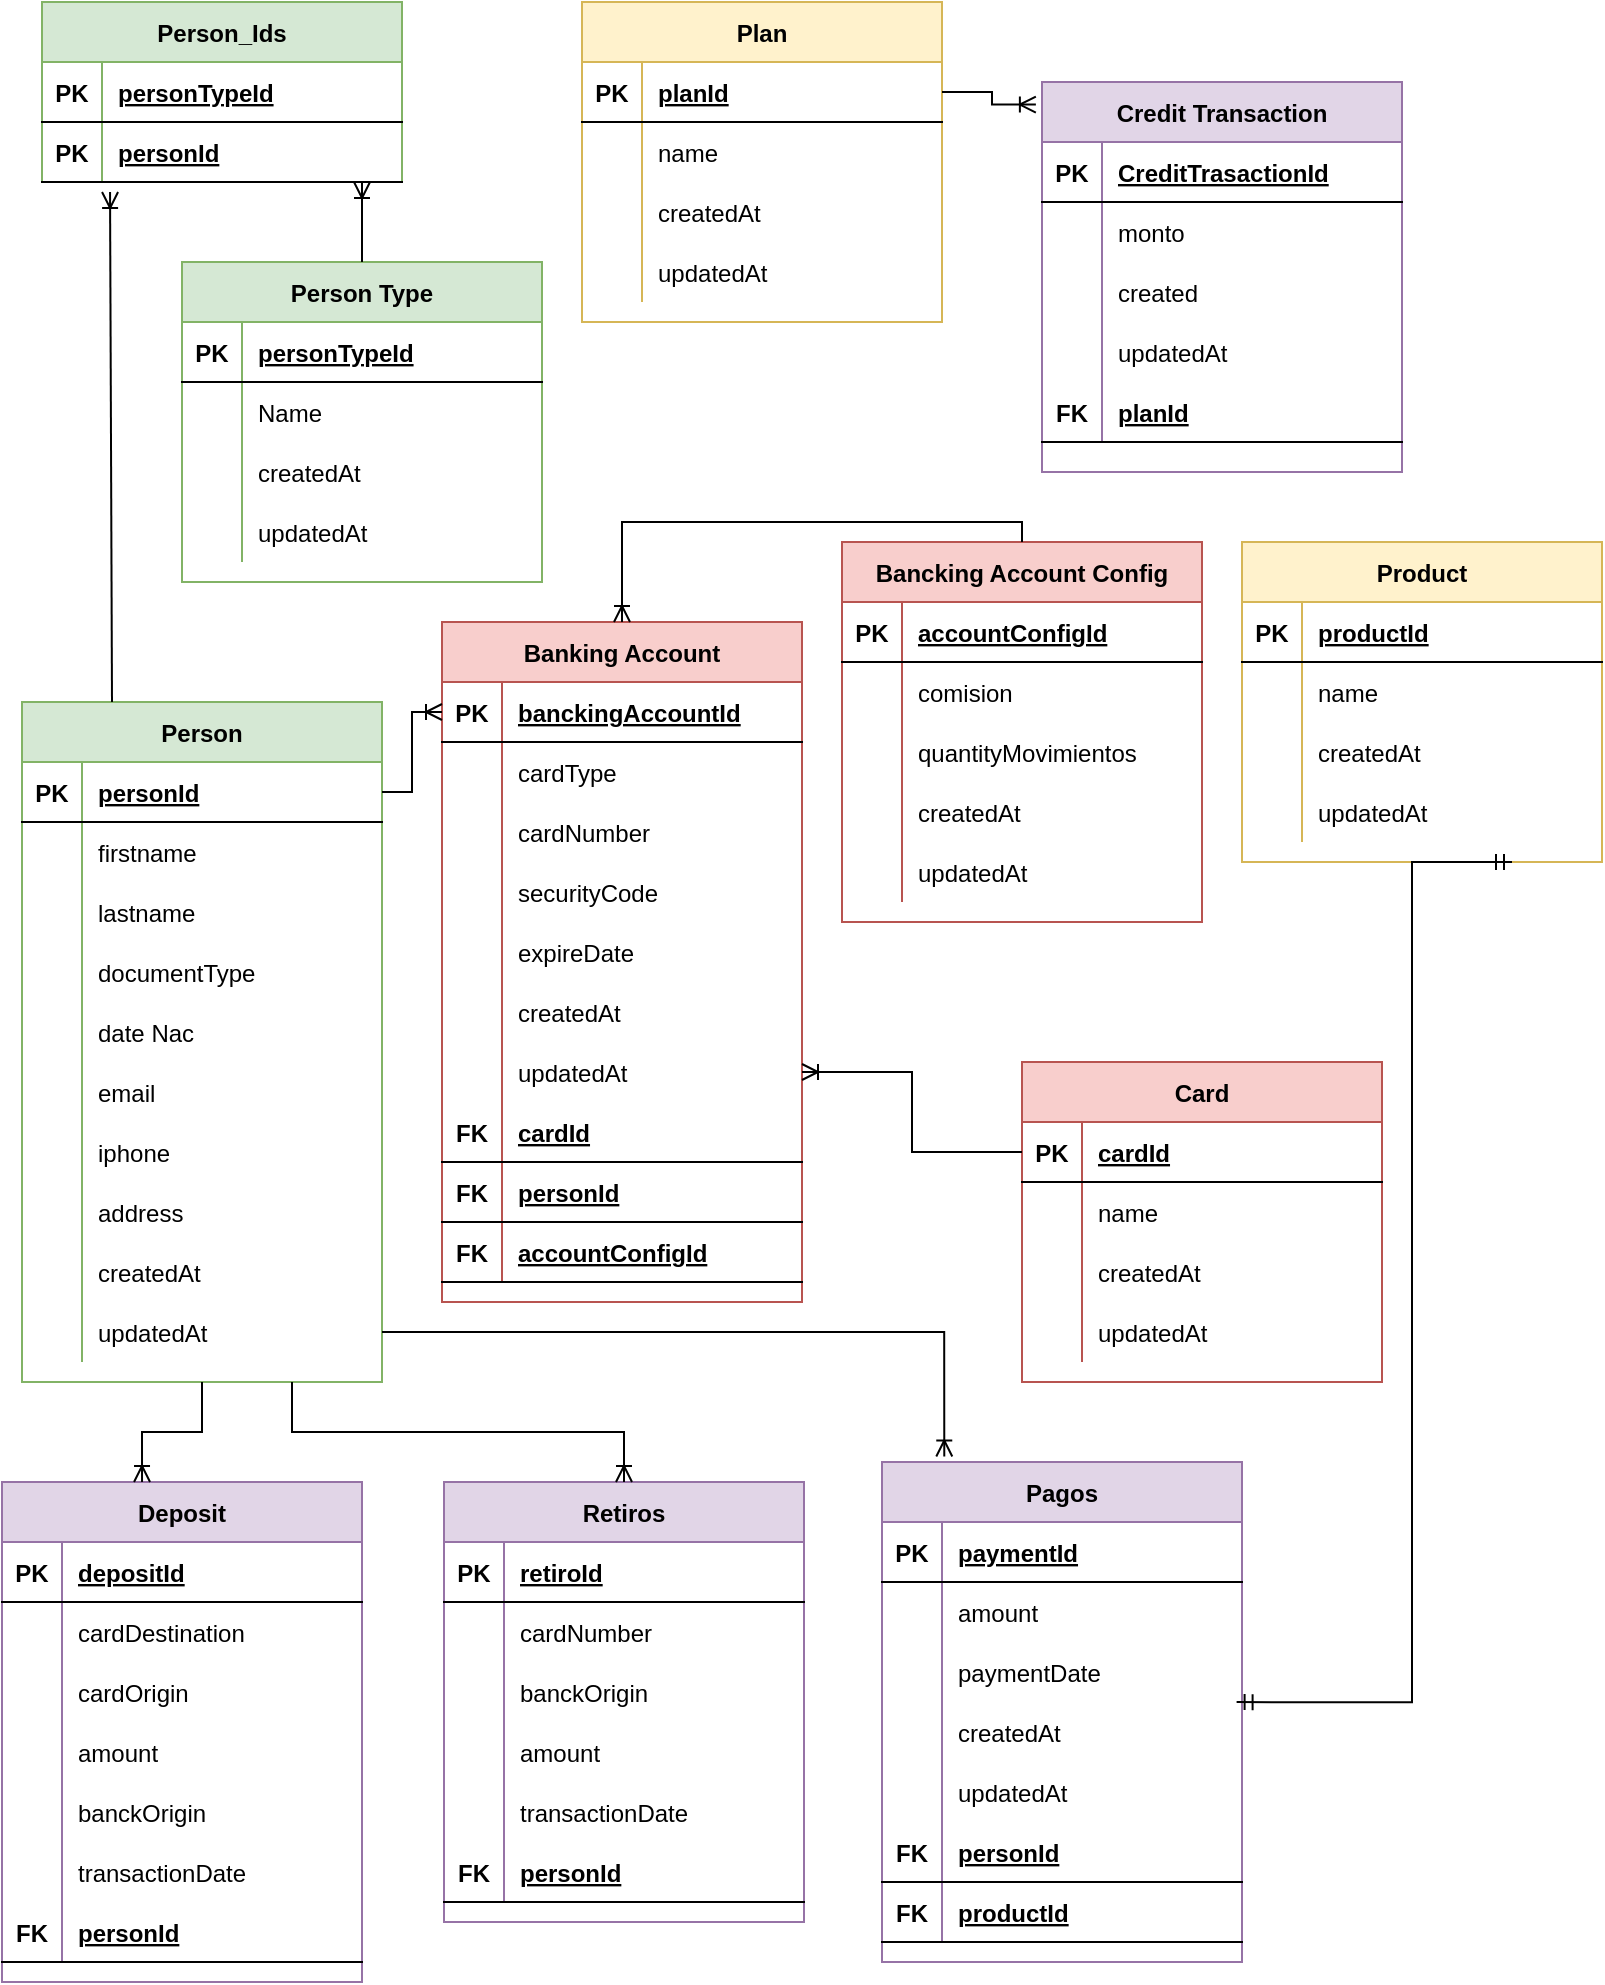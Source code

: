 <mxfile version="17.4.4" type="onedrive"><diagram id="MZLno9uBs8u_dpm418Cn" name="Page-1"><mxGraphModel dx="868" dy="482" grid="1" gridSize="10" guides="0" tooltips="1" connect="1" arrows="1" fold="1" page="1" pageScale="1" pageWidth="827" pageHeight="1169" math="0" shadow="0"><root><mxCell id="0"/><mxCell id="1" parent="0"/><mxCell id="aEwuFV2vZ_HcVJ7j10Fj-21" value="Person" style="shape=table;startSize=30;container=1;collapsible=1;childLayout=tableLayout;fixedRows=1;rowLines=0;fontStyle=1;align=center;resizeLast=1;fillColor=#d5e8d4;strokeColor=#82b366;" parent="1" vertex="1"><mxGeometry x="20" y="380" width="180" height="340" as="geometry"/></mxCell><mxCell id="aEwuFV2vZ_HcVJ7j10Fj-22" value="" style="shape=tableRow;horizontal=0;startSize=0;swimlaneHead=0;swimlaneBody=0;fillColor=none;collapsible=0;dropTarget=0;points=[[0,0.5],[1,0.5]];portConstraint=eastwest;top=0;left=0;right=0;bottom=1;" parent="aEwuFV2vZ_HcVJ7j10Fj-21" vertex="1"><mxGeometry y="30" width="180" height="30" as="geometry"/></mxCell><mxCell id="aEwuFV2vZ_HcVJ7j10Fj-23" value="PK" style="shape=partialRectangle;connectable=0;fillColor=none;top=0;left=0;bottom=0;right=0;fontStyle=1;overflow=hidden;" parent="aEwuFV2vZ_HcVJ7j10Fj-22" vertex="1"><mxGeometry width="30" height="30" as="geometry"><mxRectangle width="30" height="30" as="alternateBounds"/></mxGeometry></mxCell><mxCell id="aEwuFV2vZ_HcVJ7j10Fj-24" value="personId" style="shape=partialRectangle;connectable=0;fillColor=none;top=0;left=0;bottom=0;right=0;align=left;spacingLeft=6;fontStyle=5;overflow=hidden;" parent="aEwuFV2vZ_HcVJ7j10Fj-22" vertex="1"><mxGeometry x="30" width="150" height="30" as="geometry"><mxRectangle width="150" height="30" as="alternateBounds"/></mxGeometry></mxCell><mxCell id="aEwuFV2vZ_HcVJ7j10Fj-25" value="" style="shape=tableRow;horizontal=0;startSize=0;swimlaneHead=0;swimlaneBody=0;fillColor=none;collapsible=0;dropTarget=0;points=[[0,0.5],[1,0.5]];portConstraint=eastwest;top=0;left=0;right=0;bottom=0;" parent="aEwuFV2vZ_HcVJ7j10Fj-21" vertex="1"><mxGeometry y="60" width="180" height="30" as="geometry"/></mxCell><mxCell id="aEwuFV2vZ_HcVJ7j10Fj-26" value="" style="shape=partialRectangle;connectable=0;fillColor=none;top=0;left=0;bottom=0;right=0;editable=1;overflow=hidden;" parent="aEwuFV2vZ_HcVJ7j10Fj-25" vertex="1"><mxGeometry width="30" height="30" as="geometry"><mxRectangle width="30" height="30" as="alternateBounds"/></mxGeometry></mxCell><mxCell id="aEwuFV2vZ_HcVJ7j10Fj-27" value="firstname" style="shape=partialRectangle;connectable=0;fillColor=none;top=0;left=0;bottom=0;right=0;align=left;spacingLeft=6;overflow=hidden;" parent="aEwuFV2vZ_HcVJ7j10Fj-25" vertex="1"><mxGeometry x="30" width="150" height="30" as="geometry"><mxRectangle width="150" height="30" as="alternateBounds"/></mxGeometry></mxCell><mxCell id="aEwuFV2vZ_HcVJ7j10Fj-28" value="" style="shape=tableRow;horizontal=0;startSize=0;swimlaneHead=0;swimlaneBody=0;fillColor=none;collapsible=0;dropTarget=0;points=[[0,0.5],[1,0.5]];portConstraint=eastwest;top=0;left=0;right=0;bottom=0;" parent="aEwuFV2vZ_HcVJ7j10Fj-21" vertex="1"><mxGeometry y="90" width="180" height="30" as="geometry"/></mxCell><mxCell id="aEwuFV2vZ_HcVJ7j10Fj-29" value="" style="shape=partialRectangle;connectable=0;fillColor=none;top=0;left=0;bottom=0;right=0;editable=1;overflow=hidden;" parent="aEwuFV2vZ_HcVJ7j10Fj-28" vertex="1"><mxGeometry width="30" height="30" as="geometry"><mxRectangle width="30" height="30" as="alternateBounds"/></mxGeometry></mxCell><mxCell id="aEwuFV2vZ_HcVJ7j10Fj-30" value="lastname" style="shape=partialRectangle;connectable=0;fillColor=none;top=0;left=0;bottom=0;right=0;align=left;spacingLeft=6;overflow=hidden;" parent="aEwuFV2vZ_HcVJ7j10Fj-28" vertex="1"><mxGeometry x="30" width="150" height="30" as="geometry"><mxRectangle width="150" height="30" as="alternateBounds"/></mxGeometry></mxCell><mxCell id="aEwuFV2vZ_HcVJ7j10Fj-31" value="" style="shape=tableRow;horizontal=0;startSize=0;swimlaneHead=0;swimlaneBody=0;fillColor=none;collapsible=0;dropTarget=0;points=[[0,0.5],[1,0.5]];portConstraint=eastwest;top=0;left=0;right=0;bottom=0;" parent="aEwuFV2vZ_HcVJ7j10Fj-21" vertex="1"><mxGeometry y="120" width="180" height="30" as="geometry"/></mxCell><mxCell id="aEwuFV2vZ_HcVJ7j10Fj-32" value="" style="shape=partialRectangle;connectable=0;fillColor=none;top=0;left=0;bottom=0;right=0;editable=1;overflow=hidden;" parent="aEwuFV2vZ_HcVJ7j10Fj-31" vertex="1"><mxGeometry width="30" height="30" as="geometry"><mxRectangle width="30" height="30" as="alternateBounds"/></mxGeometry></mxCell><mxCell id="aEwuFV2vZ_HcVJ7j10Fj-33" value="documentType" style="shape=partialRectangle;connectable=0;fillColor=none;top=0;left=0;bottom=0;right=0;align=left;spacingLeft=6;overflow=hidden;" parent="aEwuFV2vZ_HcVJ7j10Fj-31" vertex="1"><mxGeometry x="30" width="150" height="30" as="geometry"><mxRectangle width="150" height="30" as="alternateBounds"/></mxGeometry></mxCell><mxCell id="oEgs3yDxk5xNA9PPaVXm-117" value="" style="shape=tableRow;horizontal=0;startSize=0;swimlaneHead=0;swimlaneBody=0;fillColor=none;collapsible=0;dropTarget=0;points=[[0,0.5],[1,0.5]];portConstraint=eastwest;top=0;left=0;right=0;bottom=0;" parent="aEwuFV2vZ_HcVJ7j10Fj-21" vertex="1"><mxGeometry y="150" width="180" height="30" as="geometry"/></mxCell><mxCell id="oEgs3yDxk5xNA9PPaVXm-118" value="" style="shape=partialRectangle;connectable=0;fillColor=none;top=0;left=0;bottom=0;right=0;editable=1;overflow=hidden;" parent="oEgs3yDxk5xNA9PPaVXm-117" vertex="1"><mxGeometry width="30" height="30" as="geometry"><mxRectangle width="30" height="30" as="alternateBounds"/></mxGeometry></mxCell><mxCell id="oEgs3yDxk5xNA9PPaVXm-119" value="date Nac" style="shape=partialRectangle;connectable=0;fillColor=none;top=0;left=0;bottom=0;right=0;align=left;spacingLeft=6;overflow=hidden;" parent="oEgs3yDxk5xNA9PPaVXm-117" vertex="1"><mxGeometry x="30" width="150" height="30" as="geometry"><mxRectangle width="150" height="30" as="alternateBounds"/></mxGeometry></mxCell><mxCell id="oEgs3yDxk5xNA9PPaVXm-120" value="" style="shape=tableRow;horizontal=0;startSize=0;swimlaneHead=0;swimlaneBody=0;fillColor=none;collapsible=0;dropTarget=0;points=[[0,0.5],[1,0.5]];portConstraint=eastwest;top=0;left=0;right=0;bottom=0;" parent="aEwuFV2vZ_HcVJ7j10Fj-21" vertex="1"><mxGeometry y="180" width="180" height="30" as="geometry"/></mxCell><mxCell id="oEgs3yDxk5xNA9PPaVXm-121" value="" style="shape=partialRectangle;connectable=0;fillColor=none;top=0;left=0;bottom=0;right=0;editable=1;overflow=hidden;" parent="oEgs3yDxk5xNA9PPaVXm-120" vertex="1"><mxGeometry width="30" height="30" as="geometry"><mxRectangle width="30" height="30" as="alternateBounds"/></mxGeometry></mxCell><mxCell id="oEgs3yDxk5xNA9PPaVXm-122" value="email" style="shape=partialRectangle;connectable=0;fillColor=none;top=0;left=0;bottom=0;right=0;align=left;spacingLeft=6;overflow=hidden;" parent="oEgs3yDxk5xNA9PPaVXm-120" vertex="1"><mxGeometry x="30" width="150" height="30" as="geometry"><mxRectangle width="150" height="30" as="alternateBounds"/></mxGeometry></mxCell><mxCell id="oEgs3yDxk5xNA9PPaVXm-123" value="" style="shape=tableRow;horizontal=0;startSize=0;swimlaneHead=0;swimlaneBody=0;fillColor=none;collapsible=0;dropTarget=0;points=[[0,0.5],[1,0.5]];portConstraint=eastwest;top=0;left=0;right=0;bottom=0;" parent="aEwuFV2vZ_HcVJ7j10Fj-21" vertex="1"><mxGeometry y="210" width="180" height="30" as="geometry"/></mxCell><mxCell id="oEgs3yDxk5xNA9PPaVXm-124" value="" style="shape=partialRectangle;connectable=0;fillColor=none;top=0;left=0;bottom=0;right=0;editable=1;overflow=hidden;" parent="oEgs3yDxk5xNA9PPaVXm-123" vertex="1"><mxGeometry width="30" height="30" as="geometry"><mxRectangle width="30" height="30" as="alternateBounds"/></mxGeometry></mxCell><mxCell id="oEgs3yDxk5xNA9PPaVXm-125" value="iphone" style="shape=partialRectangle;connectable=0;fillColor=none;top=0;left=0;bottom=0;right=0;align=left;spacingLeft=6;overflow=hidden;" parent="oEgs3yDxk5xNA9PPaVXm-123" vertex="1"><mxGeometry x="30" width="150" height="30" as="geometry"><mxRectangle width="150" height="30" as="alternateBounds"/></mxGeometry></mxCell><mxCell id="oEgs3yDxk5xNA9PPaVXm-126" value="" style="shape=tableRow;horizontal=0;startSize=0;swimlaneHead=0;swimlaneBody=0;fillColor=none;collapsible=0;dropTarget=0;points=[[0,0.5],[1,0.5]];portConstraint=eastwest;top=0;left=0;right=0;bottom=0;" parent="aEwuFV2vZ_HcVJ7j10Fj-21" vertex="1"><mxGeometry y="240" width="180" height="30" as="geometry"/></mxCell><mxCell id="oEgs3yDxk5xNA9PPaVXm-127" value="" style="shape=partialRectangle;connectable=0;fillColor=none;top=0;left=0;bottom=0;right=0;editable=1;overflow=hidden;" parent="oEgs3yDxk5xNA9PPaVXm-126" vertex="1"><mxGeometry width="30" height="30" as="geometry"><mxRectangle width="30" height="30" as="alternateBounds"/></mxGeometry></mxCell><mxCell id="oEgs3yDxk5xNA9PPaVXm-128" value="address" style="shape=partialRectangle;connectable=0;fillColor=none;top=0;left=0;bottom=0;right=0;align=left;spacingLeft=6;overflow=hidden;" parent="oEgs3yDxk5xNA9PPaVXm-126" vertex="1"><mxGeometry x="30" width="150" height="30" as="geometry"><mxRectangle width="150" height="30" as="alternateBounds"/></mxGeometry></mxCell><mxCell id="oEgs3yDxk5xNA9PPaVXm-129" value="" style="shape=tableRow;horizontal=0;startSize=0;swimlaneHead=0;swimlaneBody=0;fillColor=none;collapsible=0;dropTarget=0;points=[[0,0.5],[1,0.5]];portConstraint=eastwest;top=0;left=0;right=0;bottom=0;" parent="aEwuFV2vZ_HcVJ7j10Fj-21" vertex="1"><mxGeometry y="270" width="180" height="30" as="geometry"/></mxCell><mxCell id="oEgs3yDxk5xNA9PPaVXm-130" value="" style="shape=partialRectangle;connectable=0;fillColor=none;top=0;left=0;bottom=0;right=0;editable=1;overflow=hidden;" parent="oEgs3yDxk5xNA9PPaVXm-129" vertex="1"><mxGeometry width="30" height="30" as="geometry"><mxRectangle width="30" height="30" as="alternateBounds"/></mxGeometry></mxCell><mxCell id="oEgs3yDxk5xNA9PPaVXm-131" value="createdAt" style="shape=partialRectangle;connectable=0;fillColor=none;top=0;left=0;bottom=0;right=0;align=left;spacingLeft=6;overflow=hidden;" parent="oEgs3yDxk5xNA9PPaVXm-129" vertex="1"><mxGeometry x="30" width="150" height="30" as="geometry"><mxRectangle width="150" height="30" as="alternateBounds"/></mxGeometry></mxCell><mxCell id="oEgs3yDxk5xNA9PPaVXm-132" value="" style="shape=tableRow;horizontal=0;startSize=0;swimlaneHead=0;swimlaneBody=0;fillColor=none;collapsible=0;dropTarget=0;points=[[0,0.5],[1,0.5]];portConstraint=eastwest;top=0;left=0;right=0;bottom=0;" parent="aEwuFV2vZ_HcVJ7j10Fj-21" vertex="1"><mxGeometry y="300" width="180" height="30" as="geometry"/></mxCell><mxCell id="oEgs3yDxk5xNA9PPaVXm-133" value="" style="shape=partialRectangle;connectable=0;fillColor=none;top=0;left=0;bottom=0;right=0;editable=1;overflow=hidden;" parent="oEgs3yDxk5xNA9PPaVXm-132" vertex="1"><mxGeometry width="30" height="30" as="geometry"><mxRectangle width="30" height="30" as="alternateBounds"/></mxGeometry></mxCell><mxCell id="oEgs3yDxk5xNA9PPaVXm-134" value="updatedAt" style="shape=partialRectangle;connectable=0;fillColor=none;top=0;left=0;bottom=0;right=0;align=left;spacingLeft=6;overflow=hidden;" parent="oEgs3yDxk5xNA9PPaVXm-132" vertex="1"><mxGeometry x="30" width="150" height="30" as="geometry"><mxRectangle width="150" height="30" as="alternateBounds"/></mxGeometry></mxCell><mxCell id="aEwuFV2vZ_HcVJ7j10Fj-60" value="Banking Account" style="shape=table;startSize=30;container=1;collapsible=1;childLayout=tableLayout;fixedRows=1;rowLines=0;fontStyle=1;align=center;resizeLast=1;fillColor=#f8cecc;strokeColor=#b85450;" parent="1" vertex="1"><mxGeometry x="230" y="340" width="180" height="340" as="geometry"/></mxCell><mxCell id="aEwuFV2vZ_HcVJ7j10Fj-61" value="" style="shape=tableRow;horizontal=0;startSize=0;swimlaneHead=0;swimlaneBody=0;fillColor=none;collapsible=0;dropTarget=0;points=[[0,0.5],[1,0.5]];portConstraint=eastwest;top=0;left=0;right=0;bottom=1;" parent="aEwuFV2vZ_HcVJ7j10Fj-60" vertex="1"><mxGeometry y="30" width="180" height="30" as="geometry"/></mxCell><mxCell id="aEwuFV2vZ_HcVJ7j10Fj-62" value="PK" style="shape=partialRectangle;connectable=0;fillColor=none;top=0;left=0;bottom=0;right=0;fontStyle=1;overflow=hidden;" parent="aEwuFV2vZ_HcVJ7j10Fj-61" vertex="1"><mxGeometry width="30" height="30" as="geometry"><mxRectangle width="30" height="30" as="alternateBounds"/></mxGeometry></mxCell><mxCell id="aEwuFV2vZ_HcVJ7j10Fj-63" value="banckingAccountId" style="shape=partialRectangle;connectable=0;fillColor=none;top=0;left=0;bottom=0;right=0;align=left;spacingLeft=6;fontStyle=5;overflow=hidden;" parent="aEwuFV2vZ_HcVJ7j10Fj-61" vertex="1"><mxGeometry x="30" width="150" height="30" as="geometry"><mxRectangle width="150" height="30" as="alternateBounds"/></mxGeometry></mxCell><mxCell id="aEwuFV2vZ_HcVJ7j10Fj-64" value="" style="shape=tableRow;horizontal=0;startSize=0;swimlaneHead=0;swimlaneBody=0;fillColor=none;collapsible=0;dropTarget=0;points=[[0,0.5],[1,0.5]];portConstraint=eastwest;top=0;left=0;right=0;bottom=0;" parent="aEwuFV2vZ_HcVJ7j10Fj-60" vertex="1"><mxGeometry y="60" width="180" height="30" as="geometry"/></mxCell><mxCell id="aEwuFV2vZ_HcVJ7j10Fj-65" value="" style="shape=partialRectangle;connectable=0;fillColor=none;top=0;left=0;bottom=0;right=0;editable=1;overflow=hidden;" parent="aEwuFV2vZ_HcVJ7j10Fj-64" vertex="1"><mxGeometry width="30" height="30" as="geometry"><mxRectangle width="30" height="30" as="alternateBounds"/></mxGeometry></mxCell><mxCell id="aEwuFV2vZ_HcVJ7j10Fj-66" value="cardType" style="shape=partialRectangle;connectable=0;fillColor=none;top=0;left=0;bottom=0;right=0;align=left;spacingLeft=6;overflow=hidden;" parent="aEwuFV2vZ_HcVJ7j10Fj-64" vertex="1"><mxGeometry x="30" width="150" height="30" as="geometry"><mxRectangle width="150" height="30" as="alternateBounds"/></mxGeometry></mxCell><mxCell id="aEwuFV2vZ_HcVJ7j10Fj-67" value="" style="shape=tableRow;horizontal=0;startSize=0;swimlaneHead=0;swimlaneBody=0;fillColor=none;collapsible=0;dropTarget=0;points=[[0,0.5],[1,0.5]];portConstraint=eastwest;top=0;left=0;right=0;bottom=0;" parent="aEwuFV2vZ_HcVJ7j10Fj-60" vertex="1"><mxGeometry y="90" width="180" height="30" as="geometry"/></mxCell><mxCell id="aEwuFV2vZ_HcVJ7j10Fj-68" value="" style="shape=partialRectangle;connectable=0;fillColor=none;top=0;left=0;bottom=0;right=0;editable=1;overflow=hidden;" parent="aEwuFV2vZ_HcVJ7j10Fj-67" vertex="1"><mxGeometry width="30" height="30" as="geometry"><mxRectangle width="30" height="30" as="alternateBounds"/></mxGeometry></mxCell><mxCell id="aEwuFV2vZ_HcVJ7j10Fj-69" value="cardNumber" style="shape=partialRectangle;connectable=0;fillColor=none;top=0;left=0;bottom=0;right=0;align=left;spacingLeft=6;overflow=hidden;" parent="aEwuFV2vZ_HcVJ7j10Fj-67" vertex="1"><mxGeometry x="30" width="150" height="30" as="geometry"><mxRectangle width="150" height="30" as="alternateBounds"/></mxGeometry></mxCell><mxCell id="oEgs3yDxk5xNA9PPaVXm-135" value="" style="shape=tableRow;horizontal=0;startSize=0;swimlaneHead=0;swimlaneBody=0;fillColor=none;collapsible=0;dropTarget=0;points=[[0,0.5],[1,0.5]];portConstraint=eastwest;top=0;left=0;right=0;bottom=0;" parent="aEwuFV2vZ_HcVJ7j10Fj-60" vertex="1"><mxGeometry y="120" width="180" height="30" as="geometry"/></mxCell><mxCell id="oEgs3yDxk5xNA9PPaVXm-136" value="" style="shape=partialRectangle;connectable=0;fillColor=none;top=0;left=0;bottom=0;right=0;editable=1;overflow=hidden;" parent="oEgs3yDxk5xNA9PPaVXm-135" vertex="1"><mxGeometry width="30" height="30" as="geometry"><mxRectangle width="30" height="30" as="alternateBounds"/></mxGeometry></mxCell><mxCell id="oEgs3yDxk5xNA9PPaVXm-137" value="securityCode" style="shape=partialRectangle;connectable=0;fillColor=none;top=0;left=0;bottom=0;right=0;align=left;spacingLeft=6;overflow=hidden;" parent="oEgs3yDxk5xNA9PPaVXm-135" vertex="1"><mxGeometry x="30" width="150" height="30" as="geometry"><mxRectangle width="150" height="30" as="alternateBounds"/></mxGeometry></mxCell><mxCell id="oEgs3yDxk5xNA9PPaVXm-138" value="" style="shape=tableRow;horizontal=0;startSize=0;swimlaneHead=0;swimlaneBody=0;fillColor=none;collapsible=0;dropTarget=0;points=[[0,0.5],[1,0.5]];portConstraint=eastwest;top=0;left=0;right=0;bottom=0;" parent="aEwuFV2vZ_HcVJ7j10Fj-60" vertex="1"><mxGeometry y="150" width="180" height="30" as="geometry"/></mxCell><mxCell id="oEgs3yDxk5xNA9PPaVXm-139" value="" style="shape=partialRectangle;connectable=0;fillColor=none;top=0;left=0;bottom=0;right=0;editable=1;overflow=hidden;" parent="oEgs3yDxk5xNA9PPaVXm-138" vertex="1"><mxGeometry width="30" height="30" as="geometry"><mxRectangle width="30" height="30" as="alternateBounds"/></mxGeometry></mxCell><mxCell id="oEgs3yDxk5xNA9PPaVXm-140" value="expireDate" style="shape=partialRectangle;connectable=0;fillColor=none;top=0;left=0;bottom=0;right=0;align=left;spacingLeft=6;overflow=hidden;" parent="oEgs3yDxk5xNA9PPaVXm-138" vertex="1"><mxGeometry x="30" width="150" height="30" as="geometry"><mxRectangle width="150" height="30" as="alternateBounds"/></mxGeometry></mxCell><mxCell id="oEgs3yDxk5xNA9PPaVXm-141" value="" style="shape=tableRow;horizontal=0;startSize=0;swimlaneHead=0;swimlaneBody=0;fillColor=none;collapsible=0;dropTarget=0;points=[[0,0.5],[1,0.5]];portConstraint=eastwest;top=0;left=0;right=0;bottom=0;" parent="aEwuFV2vZ_HcVJ7j10Fj-60" vertex="1"><mxGeometry y="180" width="180" height="30" as="geometry"/></mxCell><mxCell id="oEgs3yDxk5xNA9PPaVXm-142" value="" style="shape=partialRectangle;connectable=0;fillColor=none;top=0;left=0;bottom=0;right=0;editable=1;overflow=hidden;" parent="oEgs3yDxk5xNA9PPaVXm-141" vertex="1"><mxGeometry width="30" height="30" as="geometry"><mxRectangle width="30" height="30" as="alternateBounds"/></mxGeometry></mxCell><mxCell id="oEgs3yDxk5xNA9PPaVXm-143" value="createdAt" style="shape=partialRectangle;connectable=0;fillColor=none;top=0;left=0;bottom=0;right=0;align=left;spacingLeft=6;overflow=hidden;" parent="oEgs3yDxk5xNA9PPaVXm-141" vertex="1"><mxGeometry x="30" width="150" height="30" as="geometry"><mxRectangle width="150" height="30" as="alternateBounds"/></mxGeometry></mxCell><mxCell id="oEgs3yDxk5xNA9PPaVXm-144" value="" style="shape=tableRow;horizontal=0;startSize=0;swimlaneHead=0;swimlaneBody=0;fillColor=none;collapsible=0;dropTarget=0;points=[[0,0.5],[1,0.5]];portConstraint=eastwest;top=0;left=0;right=0;bottom=0;" parent="aEwuFV2vZ_HcVJ7j10Fj-60" vertex="1"><mxGeometry y="210" width="180" height="30" as="geometry"/></mxCell><mxCell id="oEgs3yDxk5xNA9PPaVXm-145" value="" style="shape=partialRectangle;connectable=0;fillColor=none;top=0;left=0;bottom=0;right=0;editable=1;overflow=hidden;" parent="oEgs3yDxk5xNA9PPaVXm-144" vertex="1"><mxGeometry width="30" height="30" as="geometry"><mxRectangle width="30" height="30" as="alternateBounds"/></mxGeometry></mxCell><mxCell id="oEgs3yDxk5xNA9PPaVXm-146" value="updatedAt" style="shape=partialRectangle;connectable=0;fillColor=none;top=0;left=0;bottom=0;right=0;align=left;spacingLeft=6;overflow=hidden;" parent="oEgs3yDxk5xNA9PPaVXm-144" vertex="1"><mxGeometry x="30" width="150" height="30" as="geometry"><mxRectangle width="150" height="30" as="alternateBounds"/></mxGeometry></mxCell><mxCell id="oEgs3yDxk5xNA9PPaVXm-257" value="" style="shape=tableRow;horizontal=0;startSize=0;swimlaneHead=0;swimlaneBody=0;fillColor=none;collapsible=0;dropTarget=0;points=[[0,0.5],[1,0.5]];portConstraint=eastwest;top=0;left=0;right=0;bottom=1;" parent="aEwuFV2vZ_HcVJ7j10Fj-60" vertex="1"><mxGeometry y="240" width="180" height="30" as="geometry"/></mxCell><mxCell id="oEgs3yDxk5xNA9PPaVXm-258" value="FK" style="shape=partialRectangle;connectable=0;fillColor=none;top=0;left=0;bottom=0;right=0;fontStyle=1;overflow=hidden;" parent="oEgs3yDxk5xNA9PPaVXm-257" vertex="1"><mxGeometry width="30" height="30" as="geometry"><mxRectangle width="30" height="30" as="alternateBounds"/></mxGeometry></mxCell><mxCell id="oEgs3yDxk5xNA9PPaVXm-259" value="cardId" style="shape=partialRectangle;connectable=0;fillColor=none;top=0;left=0;bottom=0;right=0;align=left;spacingLeft=6;fontStyle=5;overflow=hidden;" parent="oEgs3yDxk5xNA9PPaVXm-257" vertex="1"><mxGeometry x="30" width="150" height="30" as="geometry"><mxRectangle width="150" height="30" as="alternateBounds"/></mxGeometry></mxCell><mxCell id="oEgs3yDxk5xNA9PPaVXm-274" value="" style="shape=tableRow;horizontal=0;startSize=0;swimlaneHead=0;swimlaneBody=0;fillColor=none;collapsible=0;dropTarget=0;points=[[0,0.5],[1,0.5]];portConstraint=eastwest;top=0;left=0;right=0;bottom=1;" parent="aEwuFV2vZ_HcVJ7j10Fj-60" vertex="1"><mxGeometry y="270" width="180" height="30" as="geometry"/></mxCell><mxCell id="oEgs3yDxk5xNA9PPaVXm-275" value="FK" style="shape=partialRectangle;connectable=0;fillColor=none;top=0;left=0;bottom=0;right=0;fontStyle=1;overflow=hidden;" parent="oEgs3yDxk5xNA9PPaVXm-274" vertex="1"><mxGeometry width="30" height="30" as="geometry"><mxRectangle width="30" height="30" as="alternateBounds"/></mxGeometry></mxCell><mxCell id="oEgs3yDxk5xNA9PPaVXm-276" value="personId" style="shape=partialRectangle;connectable=0;fillColor=none;top=0;left=0;bottom=0;right=0;align=left;spacingLeft=6;fontStyle=5;overflow=hidden;" parent="oEgs3yDxk5xNA9PPaVXm-274" vertex="1"><mxGeometry x="30" width="150" height="30" as="geometry"><mxRectangle width="150" height="30" as="alternateBounds"/></mxGeometry></mxCell><mxCell id="j11TLSoFcmJwrwwux7H5-31" value="" style="shape=tableRow;horizontal=0;startSize=0;swimlaneHead=0;swimlaneBody=0;fillColor=none;collapsible=0;dropTarget=0;points=[[0,0.5],[1,0.5]];portConstraint=eastwest;top=0;left=0;right=0;bottom=1;" parent="aEwuFV2vZ_HcVJ7j10Fj-60" vertex="1"><mxGeometry y="300" width="180" height="30" as="geometry"/></mxCell><mxCell id="j11TLSoFcmJwrwwux7H5-32" value="FK" style="shape=partialRectangle;connectable=0;fillColor=none;top=0;left=0;bottom=0;right=0;fontStyle=1;overflow=hidden;" parent="j11TLSoFcmJwrwwux7H5-31" vertex="1"><mxGeometry width="30" height="30" as="geometry"><mxRectangle width="30" height="30" as="alternateBounds"/></mxGeometry></mxCell><mxCell id="j11TLSoFcmJwrwwux7H5-33" value="accountConfigId" style="shape=partialRectangle;connectable=0;fillColor=none;top=0;left=0;bottom=0;right=0;align=left;spacingLeft=6;fontStyle=5;overflow=hidden;" parent="j11TLSoFcmJwrwwux7H5-31" vertex="1"><mxGeometry x="30" width="150" height="30" as="geometry"><mxRectangle width="150" height="30" as="alternateBounds"/></mxGeometry></mxCell><mxCell id="aEwuFV2vZ_HcVJ7j10Fj-73" value="Product" style="shape=table;startSize=30;container=1;collapsible=1;childLayout=tableLayout;fixedRows=1;rowLines=0;fontStyle=1;align=center;resizeLast=1;fillColor=#fff2cc;strokeColor=#d6b656;" parent="1" vertex="1"><mxGeometry x="630" y="300" width="180" height="160" as="geometry"/></mxCell><mxCell id="aEwuFV2vZ_HcVJ7j10Fj-74" value="" style="shape=tableRow;horizontal=0;startSize=0;swimlaneHead=0;swimlaneBody=0;fillColor=none;collapsible=0;dropTarget=0;points=[[0,0.5],[1,0.5]];portConstraint=eastwest;top=0;left=0;right=0;bottom=1;" parent="aEwuFV2vZ_HcVJ7j10Fj-73" vertex="1"><mxGeometry y="30" width="180" height="30" as="geometry"/></mxCell><mxCell id="aEwuFV2vZ_HcVJ7j10Fj-75" value="PK" style="shape=partialRectangle;connectable=0;fillColor=none;top=0;left=0;bottom=0;right=0;fontStyle=1;overflow=hidden;" parent="aEwuFV2vZ_HcVJ7j10Fj-74" vertex="1"><mxGeometry width="30" height="30" as="geometry"><mxRectangle width="30" height="30" as="alternateBounds"/></mxGeometry></mxCell><mxCell id="aEwuFV2vZ_HcVJ7j10Fj-76" value="productId" style="shape=partialRectangle;connectable=0;fillColor=none;top=0;left=0;bottom=0;right=0;align=left;spacingLeft=6;fontStyle=5;overflow=hidden;" parent="aEwuFV2vZ_HcVJ7j10Fj-74" vertex="1"><mxGeometry x="30" width="150" height="30" as="geometry"><mxRectangle width="150" height="30" as="alternateBounds"/></mxGeometry></mxCell><mxCell id="aEwuFV2vZ_HcVJ7j10Fj-77" value="" style="shape=tableRow;horizontal=0;startSize=0;swimlaneHead=0;swimlaneBody=0;fillColor=none;collapsible=0;dropTarget=0;points=[[0,0.5],[1,0.5]];portConstraint=eastwest;top=0;left=0;right=0;bottom=0;" parent="aEwuFV2vZ_HcVJ7j10Fj-73" vertex="1"><mxGeometry y="60" width="180" height="30" as="geometry"/></mxCell><mxCell id="aEwuFV2vZ_HcVJ7j10Fj-78" value="" style="shape=partialRectangle;connectable=0;fillColor=none;top=0;left=0;bottom=0;right=0;editable=1;overflow=hidden;" parent="aEwuFV2vZ_HcVJ7j10Fj-77" vertex="1"><mxGeometry width="30" height="30" as="geometry"><mxRectangle width="30" height="30" as="alternateBounds"/></mxGeometry></mxCell><mxCell id="aEwuFV2vZ_HcVJ7j10Fj-79" value="name" style="shape=partialRectangle;connectable=0;fillColor=none;top=0;left=0;bottom=0;right=0;align=left;spacingLeft=6;overflow=hidden;" parent="aEwuFV2vZ_HcVJ7j10Fj-77" vertex="1"><mxGeometry x="30" width="150" height="30" as="geometry"><mxRectangle width="150" height="30" as="alternateBounds"/></mxGeometry></mxCell><mxCell id="oEgs3yDxk5xNA9PPaVXm-113" value="" style="shape=tableRow;horizontal=0;startSize=0;swimlaneHead=0;swimlaneBody=0;fillColor=none;collapsible=0;dropTarget=0;points=[[0,0.5],[1,0.5]];portConstraint=eastwest;top=0;left=0;right=0;bottom=0;" parent="aEwuFV2vZ_HcVJ7j10Fj-73" vertex="1"><mxGeometry y="90" width="180" height="30" as="geometry"/></mxCell><mxCell id="oEgs3yDxk5xNA9PPaVXm-114" value="" style="shape=partialRectangle;connectable=0;fillColor=none;top=0;left=0;bottom=0;right=0;editable=1;overflow=hidden;" parent="oEgs3yDxk5xNA9PPaVXm-113" vertex="1"><mxGeometry width="30" height="30" as="geometry"><mxRectangle width="30" height="30" as="alternateBounds"/></mxGeometry></mxCell><mxCell id="oEgs3yDxk5xNA9PPaVXm-115" value="createdAt" style="shape=partialRectangle;connectable=0;fillColor=none;top=0;left=0;bottom=0;right=0;align=left;spacingLeft=6;overflow=hidden;" parent="oEgs3yDxk5xNA9PPaVXm-113" vertex="1"><mxGeometry x="30" width="150" height="30" as="geometry"><mxRectangle width="150" height="30" as="alternateBounds"/></mxGeometry></mxCell><mxCell id="j11TLSoFcmJwrwwux7H5-24" value="" style="shape=tableRow;horizontal=0;startSize=0;swimlaneHead=0;swimlaneBody=0;fillColor=none;collapsible=0;dropTarget=0;points=[[0,0.5],[1,0.5]];portConstraint=eastwest;top=0;left=0;right=0;bottom=0;" parent="aEwuFV2vZ_HcVJ7j10Fj-73" vertex="1"><mxGeometry y="120" width="180" height="30" as="geometry"/></mxCell><mxCell id="j11TLSoFcmJwrwwux7H5-25" value="" style="shape=partialRectangle;connectable=0;fillColor=none;top=0;left=0;bottom=0;right=0;editable=1;overflow=hidden;" parent="j11TLSoFcmJwrwwux7H5-24" vertex="1"><mxGeometry width="30" height="30" as="geometry"><mxRectangle width="30" height="30" as="alternateBounds"/></mxGeometry></mxCell><mxCell id="j11TLSoFcmJwrwwux7H5-26" value="updatedAt" style="shape=partialRectangle;connectable=0;fillColor=none;top=0;left=0;bottom=0;right=0;align=left;spacingLeft=6;overflow=hidden;" parent="j11TLSoFcmJwrwwux7H5-24" vertex="1"><mxGeometry x="30" width="150" height="30" as="geometry"><mxRectangle width="150" height="30" as="alternateBounds"/></mxGeometry></mxCell><mxCell id="aEwuFV2vZ_HcVJ7j10Fj-151" value="Pagos" style="shape=table;startSize=30;container=1;collapsible=1;childLayout=tableLayout;fixedRows=1;rowLines=0;fontStyle=1;align=center;resizeLast=1;fillColor=#e1d5e7;strokeColor=#9673a6;" parent="1" vertex="1"><mxGeometry x="450" y="760" width="180" height="250" as="geometry"/></mxCell><mxCell id="aEwuFV2vZ_HcVJ7j10Fj-152" value="" style="shape=tableRow;horizontal=0;startSize=0;swimlaneHead=0;swimlaneBody=0;fillColor=none;collapsible=0;dropTarget=0;points=[[0,0.5],[1,0.5]];portConstraint=eastwest;top=0;left=0;right=0;bottom=1;" parent="aEwuFV2vZ_HcVJ7j10Fj-151" vertex="1"><mxGeometry y="30" width="180" height="30" as="geometry"/></mxCell><mxCell id="aEwuFV2vZ_HcVJ7j10Fj-153" value="PK" style="shape=partialRectangle;connectable=0;fillColor=none;top=0;left=0;bottom=0;right=0;fontStyle=1;overflow=hidden;" parent="aEwuFV2vZ_HcVJ7j10Fj-152" vertex="1"><mxGeometry width="30" height="30" as="geometry"><mxRectangle width="30" height="30" as="alternateBounds"/></mxGeometry></mxCell><mxCell id="aEwuFV2vZ_HcVJ7j10Fj-154" value="paymentId" style="shape=partialRectangle;connectable=0;fillColor=none;top=0;left=0;bottom=0;right=0;align=left;spacingLeft=6;fontStyle=5;overflow=hidden;" parent="aEwuFV2vZ_HcVJ7j10Fj-152" vertex="1"><mxGeometry x="30" width="150" height="30" as="geometry"><mxRectangle width="150" height="30" as="alternateBounds"/></mxGeometry></mxCell><mxCell id="aEwuFV2vZ_HcVJ7j10Fj-155" value="" style="shape=tableRow;horizontal=0;startSize=0;swimlaneHead=0;swimlaneBody=0;fillColor=none;collapsible=0;dropTarget=0;points=[[0,0.5],[1,0.5]];portConstraint=eastwest;top=0;left=0;right=0;bottom=0;" parent="aEwuFV2vZ_HcVJ7j10Fj-151" vertex="1"><mxGeometry y="60" width="180" height="30" as="geometry"/></mxCell><mxCell id="aEwuFV2vZ_HcVJ7j10Fj-156" value="" style="shape=partialRectangle;connectable=0;fillColor=none;top=0;left=0;bottom=0;right=0;editable=1;overflow=hidden;" parent="aEwuFV2vZ_HcVJ7j10Fj-155" vertex="1"><mxGeometry width="30" height="30" as="geometry"><mxRectangle width="30" height="30" as="alternateBounds"/></mxGeometry></mxCell><mxCell id="aEwuFV2vZ_HcVJ7j10Fj-157" value="amount" style="shape=partialRectangle;connectable=0;fillColor=none;top=0;left=0;bottom=0;right=0;align=left;spacingLeft=6;overflow=hidden;" parent="aEwuFV2vZ_HcVJ7j10Fj-155" vertex="1"><mxGeometry x="30" width="150" height="30" as="geometry"><mxRectangle width="150" height="30" as="alternateBounds"/></mxGeometry></mxCell><mxCell id="aEwuFV2vZ_HcVJ7j10Fj-158" value="" style="shape=tableRow;horizontal=0;startSize=0;swimlaneHead=0;swimlaneBody=0;fillColor=none;collapsible=0;dropTarget=0;points=[[0,0.5],[1,0.5]];portConstraint=eastwest;top=0;left=0;right=0;bottom=0;" parent="aEwuFV2vZ_HcVJ7j10Fj-151" vertex="1"><mxGeometry y="90" width="180" height="30" as="geometry"/></mxCell><mxCell id="aEwuFV2vZ_HcVJ7j10Fj-159" value="" style="shape=partialRectangle;connectable=0;fillColor=none;top=0;left=0;bottom=0;right=0;editable=1;overflow=hidden;" parent="aEwuFV2vZ_HcVJ7j10Fj-158" vertex="1"><mxGeometry width="30" height="30" as="geometry"><mxRectangle width="30" height="30" as="alternateBounds"/></mxGeometry></mxCell><mxCell id="aEwuFV2vZ_HcVJ7j10Fj-160" value="paymentDate" style="shape=partialRectangle;connectable=0;fillColor=none;top=0;left=0;bottom=0;right=0;align=left;spacingLeft=6;overflow=hidden;" parent="aEwuFV2vZ_HcVJ7j10Fj-158" vertex="1"><mxGeometry x="30" width="150" height="30" as="geometry"><mxRectangle width="150" height="30" as="alternateBounds"/></mxGeometry></mxCell><mxCell id="aEwuFV2vZ_HcVJ7j10Fj-161" value="" style="shape=tableRow;horizontal=0;startSize=0;swimlaneHead=0;swimlaneBody=0;fillColor=none;collapsible=0;dropTarget=0;points=[[0,0.5],[1,0.5]];portConstraint=eastwest;top=0;left=0;right=0;bottom=0;" parent="aEwuFV2vZ_HcVJ7j10Fj-151" vertex="1"><mxGeometry y="120" width="180" height="30" as="geometry"/></mxCell><mxCell id="aEwuFV2vZ_HcVJ7j10Fj-162" value="" style="shape=partialRectangle;connectable=0;fillColor=none;top=0;left=0;bottom=0;right=0;editable=1;overflow=hidden;" parent="aEwuFV2vZ_HcVJ7j10Fj-161" vertex="1"><mxGeometry width="30" height="30" as="geometry"><mxRectangle width="30" height="30" as="alternateBounds"/></mxGeometry></mxCell><mxCell id="aEwuFV2vZ_HcVJ7j10Fj-163" value="createdAt" style="shape=partialRectangle;connectable=0;fillColor=none;top=0;left=0;bottom=0;right=0;align=left;spacingLeft=6;overflow=hidden;" parent="aEwuFV2vZ_HcVJ7j10Fj-161" vertex="1"><mxGeometry x="30" width="150" height="30" as="geometry"><mxRectangle width="150" height="30" as="alternateBounds"/></mxGeometry></mxCell><mxCell id="oEgs3yDxk5xNA9PPaVXm-184" value="" style="shape=tableRow;horizontal=0;startSize=0;swimlaneHead=0;swimlaneBody=0;fillColor=none;collapsible=0;dropTarget=0;points=[[0,0.5],[1,0.5]];portConstraint=eastwest;top=0;left=0;right=0;bottom=0;" parent="aEwuFV2vZ_HcVJ7j10Fj-151" vertex="1"><mxGeometry y="150" width="180" height="30" as="geometry"/></mxCell><mxCell id="oEgs3yDxk5xNA9PPaVXm-185" value="" style="shape=partialRectangle;connectable=0;fillColor=none;top=0;left=0;bottom=0;right=0;editable=1;overflow=hidden;" parent="oEgs3yDxk5xNA9PPaVXm-184" vertex="1"><mxGeometry width="30" height="30" as="geometry"><mxRectangle width="30" height="30" as="alternateBounds"/></mxGeometry></mxCell><mxCell id="oEgs3yDxk5xNA9PPaVXm-186" value="updatedAt" style="shape=partialRectangle;connectable=0;fillColor=none;top=0;left=0;bottom=0;right=0;align=left;spacingLeft=6;overflow=hidden;" parent="oEgs3yDxk5xNA9PPaVXm-184" vertex="1"><mxGeometry x="30" width="150" height="30" as="geometry"><mxRectangle width="150" height="30" as="alternateBounds"/></mxGeometry></mxCell><mxCell id="j11TLSoFcmJwrwwux7H5-1" value="" style="shape=tableRow;horizontal=0;startSize=0;swimlaneHead=0;swimlaneBody=0;fillColor=none;collapsible=0;dropTarget=0;points=[[0,0.5],[1,0.5]];portConstraint=eastwest;top=0;left=0;right=0;bottom=1;" parent="aEwuFV2vZ_HcVJ7j10Fj-151" vertex="1"><mxGeometry y="180" width="180" height="30" as="geometry"/></mxCell><mxCell id="j11TLSoFcmJwrwwux7H5-2" value="FK" style="shape=partialRectangle;connectable=0;fillColor=none;top=0;left=0;bottom=0;right=0;fontStyle=1;overflow=hidden;" parent="j11TLSoFcmJwrwwux7H5-1" vertex="1"><mxGeometry width="30" height="30" as="geometry"><mxRectangle width="30" height="30" as="alternateBounds"/></mxGeometry></mxCell><mxCell id="j11TLSoFcmJwrwwux7H5-3" value="personId" style="shape=partialRectangle;connectable=0;fillColor=none;top=0;left=0;bottom=0;right=0;align=left;spacingLeft=6;fontStyle=5;overflow=hidden;" parent="j11TLSoFcmJwrwwux7H5-1" vertex="1"><mxGeometry x="30" width="150" height="30" as="geometry"><mxRectangle width="150" height="30" as="alternateBounds"/></mxGeometry></mxCell><mxCell id="j11TLSoFcmJwrwwux7H5-8" value="" style="shape=tableRow;horizontal=0;startSize=0;swimlaneHead=0;swimlaneBody=0;fillColor=none;collapsible=0;dropTarget=0;points=[[0,0.5],[1,0.5]];portConstraint=eastwest;top=0;left=0;right=0;bottom=1;" parent="aEwuFV2vZ_HcVJ7j10Fj-151" vertex="1"><mxGeometry y="210" width="180" height="30" as="geometry"/></mxCell><mxCell id="j11TLSoFcmJwrwwux7H5-9" value="FK" style="shape=partialRectangle;connectable=0;fillColor=none;top=0;left=0;bottom=0;right=0;fontStyle=1;overflow=hidden;" parent="j11TLSoFcmJwrwwux7H5-8" vertex="1"><mxGeometry width="30" height="30" as="geometry"><mxRectangle width="30" height="30" as="alternateBounds"/></mxGeometry></mxCell><mxCell id="j11TLSoFcmJwrwwux7H5-10" value="productId" style="shape=partialRectangle;connectable=0;fillColor=none;top=0;left=0;bottom=0;right=0;align=left;spacingLeft=6;fontStyle=5;overflow=hidden;" parent="j11TLSoFcmJwrwwux7H5-8" vertex="1"><mxGeometry x="30" width="150" height="30" as="geometry"><mxRectangle width="150" height="30" as="alternateBounds"/></mxGeometry></mxCell><mxCell id="oEgs3yDxk5xNA9PPaVXm-1" value="Person Type" style="shape=table;startSize=30;container=1;collapsible=1;childLayout=tableLayout;fixedRows=1;rowLines=0;fontStyle=1;align=center;resizeLast=1;fillColor=#d5e8d4;strokeColor=#82b366;" parent="1" vertex="1"><mxGeometry x="100" y="160" width="180" height="160" as="geometry"><mxRectangle x="20" y="160" width="50" height="30" as="alternateBounds"/></mxGeometry></mxCell><mxCell id="oEgs3yDxk5xNA9PPaVXm-2" value="" style="shape=tableRow;horizontal=0;startSize=0;swimlaneHead=0;swimlaneBody=0;fillColor=none;collapsible=0;dropTarget=0;points=[[0,0.5],[1,0.5]];portConstraint=eastwest;top=0;left=0;right=0;bottom=1;" parent="oEgs3yDxk5xNA9PPaVXm-1" vertex="1"><mxGeometry y="30" width="180" height="30" as="geometry"/></mxCell><mxCell id="oEgs3yDxk5xNA9PPaVXm-3" value="PK" style="shape=partialRectangle;connectable=0;fillColor=none;top=0;left=0;bottom=0;right=0;fontStyle=1;overflow=hidden;" parent="oEgs3yDxk5xNA9PPaVXm-2" vertex="1"><mxGeometry width="30" height="30" as="geometry"><mxRectangle width="30" height="30" as="alternateBounds"/></mxGeometry></mxCell><mxCell id="oEgs3yDxk5xNA9PPaVXm-4" value="personTypeId" style="shape=partialRectangle;connectable=0;fillColor=none;top=0;left=0;bottom=0;right=0;align=left;spacingLeft=6;fontStyle=5;overflow=hidden;" parent="oEgs3yDxk5xNA9PPaVXm-2" vertex="1"><mxGeometry x="30" width="150" height="30" as="geometry"><mxRectangle width="150" height="30" as="alternateBounds"/></mxGeometry></mxCell><mxCell id="oEgs3yDxk5xNA9PPaVXm-5" value="" style="shape=tableRow;horizontal=0;startSize=0;swimlaneHead=0;swimlaneBody=0;fillColor=none;collapsible=0;dropTarget=0;points=[[0,0.5],[1,0.5]];portConstraint=eastwest;top=0;left=0;right=0;bottom=0;" parent="oEgs3yDxk5xNA9PPaVXm-1" vertex="1"><mxGeometry y="60" width="180" height="30" as="geometry"/></mxCell><mxCell id="oEgs3yDxk5xNA9PPaVXm-6" value="" style="shape=partialRectangle;connectable=0;fillColor=none;top=0;left=0;bottom=0;right=0;editable=1;overflow=hidden;" parent="oEgs3yDxk5xNA9PPaVXm-5" vertex="1"><mxGeometry width="30" height="30" as="geometry"><mxRectangle width="30" height="30" as="alternateBounds"/></mxGeometry></mxCell><mxCell id="oEgs3yDxk5xNA9PPaVXm-7" value="Name" style="shape=partialRectangle;connectable=0;fillColor=none;top=0;left=0;bottom=0;right=0;align=left;spacingLeft=6;overflow=hidden;" parent="oEgs3yDxk5xNA9PPaVXm-5" vertex="1"><mxGeometry x="30" width="150" height="30" as="geometry"><mxRectangle width="150" height="30" as="alternateBounds"/></mxGeometry></mxCell><mxCell id="oEgs3yDxk5xNA9PPaVXm-8" value="" style="shape=tableRow;horizontal=0;startSize=0;swimlaneHead=0;swimlaneBody=0;fillColor=none;collapsible=0;dropTarget=0;points=[[0,0.5],[1,0.5]];portConstraint=eastwest;top=0;left=0;right=0;bottom=0;" parent="oEgs3yDxk5xNA9PPaVXm-1" vertex="1"><mxGeometry y="90" width="180" height="30" as="geometry"/></mxCell><mxCell id="oEgs3yDxk5xNA9PPaVXm-9" value="" style="shape=partialRectangle;connectable=0;fillColor=none;top=0;left=0;bottom=0;right=0;editable=1;overflow=hidden;" parent="oEgs3yDxk5xNA9PPaVXm-8" vertex="1"><mxGeometry width="30" height="30" as="geometry"><mxRectangle width="30" height="30" as="alternateBounds"/></mxGeometry></mxCell><mxCell id="oEgs3yDxk5xNA9PPaVXm-10" value="createdAt" style="shape=partialRectangle;connectable=0;fillColor=none;top=0;left=0;bottom=0;right=0;align=left;spacingLeft=6;overflow=hidden;" parent="oEgs3yDxk5xNA9PPaVXm-8" vertex="1"><mxGeometry x="30" width="150" height="30" as="geometry"><mxRectangle width="150" height="30" as="alternateBounds"/></mxGeometry></mxCell><mxCell id="oEgs3yDxk5xNA9PPaVXm-11" value="" style="shape=tableRow;horizontal=0;startSize=0;swimlaneHead=0;swimlaneBody=0;fillColor=none;collapsible=0;dropTarget=0;points=[[0,0.5],[1,0.5]];portConstraint=eastwest;top=0;left=0;right=0;bottom=0;" parent="oEgs3yDxk5xNA9PPaVXm-1" vertex="1"><mxGeometry y="120" width="180" height="30" as="geometry"/></mxCell><mxCell id="oEgs3yDxk5xNA9PPaVXm-12" value="" style="shape=partialRectangle;connectable=0;fillColor=none;top=0;left=0;bottom=0;right=0;editable=1;overflow=hidden;" parent="oEgs3yDxk5xNA9PPaVXm-11" vertex="1"><mxGeometry width="30" height="30" as="geometry"><mxRectangle width="30" height="30" as="alternateBounds"/></mxGeometry></mxCell><mxCell id="oEgs3yDxk5xNA9PPaVXm-13" value="updatedAt" style="shape=partialRectangle;connectable=0;fillColor=none;top=0;left=0;bottom=0;right=0;align=left;spacingLeft=6;overflow=hidden;" parent="oEgs3yDxk5xNA9PPaVXm-11" vertex="1"><mxGeometry x="30" width="150" height="30" as="geometry"><mxRectangle width="150" height="30" as="alternateBounds"/></mxGeometry></mxCell><mxCell id="oEgs3yDxk5xNA9PPaVXm-25" value="Credit Transaction" style="shape=table;startSize=30;container=1;collapsible=1;childLayout=tableLayout;fixedRows=1;rowLines=0;fontStyle=1;align=center;resizeLast=1;fillColor=#e1d5e7;strokeColor=#9673a6;" parent="1" vertex="1"><mxGeometry x="530" y="70" width="180" height="195" as="geometry"/></mxCell><mxCell id="oEgs3yDxk5xNA9PPaVXm-26" value="" style="shape=tableRow;horizontal=0;startSize=0;swimlaneHead=0;swimlaneBody=0;fillColor=none;collapsible=0;dropTarget=0;points=[[0,0.5],[1,0.5]];portConstraint=eastwest;top=0;left=0;right=0;bottom=1;" parent="oEgs3yDxk5xNA9PPaVXm-25" vertex="1"><mxGeometry y="30" width="180" height="30" as="geometry"/></mxCell><mxCell id="oEgs3yDxk5xNA9PPaVXm-27" value="PK" style="shape=partialRectangle;connectable=0;fillColor=none;top=0;left=0;bottom=0;right=0;fontStyle=1;overflow=hidden;" parent="oEgs3yDxk5xNA9PPaVXm-26" vertex="1"><mxGeometry width="30" height="30" as="geometry"><mxRectangle width="30" height="30" as="alternateBounds"/></mxGeometry></mxCell><mxCell id="oEgs3yDxk5xNA9PPaVXm-28" value="CreditTrasactionId" style="shape=partialRectangle;connectable=0;fillColor=none;top=0;left=0;bottom=0;right=0;align=left;spacingLeft=6;fontStyle=5;overflow=hidden;" parent="oEgs3yDxk5xNA9PPaVXm-26" vertex="1"><mxGeometry x="30" width="150" height="30" as="geometry"><mxRectangle width="150" height="30" as="alternateBounds"/></mxGeometry></mxCell><mxCell id="oEgs3yDxk5xNA9PPaVXm-29" value="" style="shape=tableRow;horizontal=0;startSize=0;swimlaneHead=0;swimlaneBody=0;fillColor=none;collapsible=0;dropTarget=0;points=[[0,0.5],[1,0.5]];portConstraint=eastwest;top=0;left=0;right=0;bottom=0;" parent="oEgs3yDxk5xNA9PPaVXm-25" vertex="1"><mxGeometry y="60" width="180" height="30" as="geometry"/></mxCell><mxCell id="oEgs3yDxk5xNA9PPaVXm-30" value="" style="shape=partialRectangle;connectable=0;fillColor=none;top=0;left=0;bottom=0;right=0;editable=1;overflow=hidden;" parent="oEgs3yDxk5xNA9PPaVXm-29" vertex="1"><mxGeometry width="30" height="30" as="geometry"><mxRectangle width="30" height="30" as="alternateBounds"/></mxGeometry></mxCell><mxCell id="oEgs3yDxk5xNA9PPaVXm-31" value="monto" style="shape=partialRectangle;connectable=0;fillColor=none;top=0;left=0;bottom=0;right=0;align=left;spacingLeft=6;overflow=hidden;" parent="oEgs3yDxk5xNA9PPaVXm-29" vertex="1"><mxGeometry x="30" width="150" height="30" as="geometry"><mxRectangle width="150" height="30" as="alternateBounds"/></mxGeometry></mxCell><mxCell id="oEgs3yDxk5xNA9PPaVXm-32" value="" style="shape=tableRow;horizontal=0;startSize=0;swimlaneHead=0;swimlaneBody=0;fillColor=none;collapsible=0;dropTarget=0;points=[[0,0.5],[1,0.5]];portConstraint=eastwest;top=0;left=0;right=0;bottom=0;" parent="oEgs3yDxk5xNA9PPaVXm-25" vertex="1"><mxGeometry y="90" width="180" height="30" as="geometry"/></mxCell><mxCell id="oEgs3yDxk5xNA9PPaVXm-33" value="" style="shape=partialRectangle;connectable=0;fillColor=none;top=0;left=0;bottom=0;right=0;editable=1;overflow=hidden;" parent="oEgs3yDxk5xNA9PPaVXm-32" vertex="1"><mxGeometry width="30" height="30" as="geometry"><mxRectangle width="30" height="30" as="alternateBounds"/></mxGeometry></mxCell><mxCell id="oEgs3yDxk5xNA9PPaVXm-34" value="created" style="shape=partialRectangle;connectable=0;fillColor=none;top=0;left=0;bottom=0;right=0;align=left;spacingLeft=6;overflow=hidden;" parent="oEgs3yDxk5xNA9PPaVXm-32" vertex="1"><mxGeometry x="30" width="150" height="30" as="geometry"><mxRectangle width="150" height="30" as="alternateBounds"/></mxGeometry></mxCell><mxCell id="oEgs3yDxk5xNA9PPaVXm-35" value="" style="shape=tableRow;horizontal=0;startSize=0;swimlaneHead=0;swimlaneBody=0;fillColor=none;collapsible=0;dropTarget=0;points=[[0,0.5],[1,0.5]];portConstraint=eastwest;top=0;left=0;right=0;bottom=0;" parent="oEgs3yDxk5xNA9PPaVXm-25" vertex="1"><mxGeometry y="120" width="180" height="30" as="geometry"/></mxCell><mxCell id="oEgs3yDxk5xNA9PPaVXm-36" value="" style="shape=partialRectangle;connectable=0;fillColor=none;top=0;left=0;bottom=0;right=0;editable=1;overflow=hidden;" parent="oEgs3yDxk5xNA9PPaVXm-35" vertex="1"><mxGeometry width="30" height="30" as="geometry"><mxRectangle width="30" height="30" as="alternateBounds"/></mxGeometry></mxCell><mxCell id="oEgs3yDxk5xNA9PPaVXm-37" value="updatedAt" style="shape=partialRectangle;connectable=0;fillColor=none;top=0;left=0;bottom=0;right=0;align=left;spacingLeft=6;overflow=hidden;" parent="oEgs3yDxk5xNA9PPaVXm-35" vertex="1"><mxGeometry x="30" width="150" height="30" as="geometry"><mxRectangle width="150" height="30" as="alternateBounds"/></mxGeometry></mxCell><mxCell id="oEgs3yDxk5xNA9PPaVXm-240" value="" style="shape=tableRow;horizontal=0;startSize=0;swimlaneHead=0;swimlaneBody=0;fillColor=none;collapsible=0;dropTarget=0;points=[[0,0.5],[1,0.5]];portConstraint=eastwest;top=0;left=0;right=0;bottom=1;" parent="oEgs3yDxk5xNA9PPaVXm-25" vertex="1"><mxGeometry y="150" width="180" height="30" as="geometry"/></mxCell><mxCell id="oEgs3yDxk5xNA9PPaVXm-241" value="FK" style="shape=partialRectangle;connectable=0;fillColor=none;top=0;left=0;bottom=0;right=0;fontStyle=1;overflow=hidden;" parent="oEgs3yDxk5xNA9PPaVXm-240" vertex="1"><mxGeometry width="30" height="30" as="geometry"><mxRectangle width="30" height="30" as="alternateBounds"/></mxGeometry></mxCell><mxCell id="oEgs3yDxk5xNA9PPaVXm-242" value="planId" style="shape=partialRectangle;connectable=0;fillColor=none;top=0;left=0;bottom=0;right=0;align=left;spacingLeft=6;fontStyle=5;overflow=hidden;" parent="oEgs3yDxk5xNA9PPaVXm-240" vertex="1"><mxGeometry x="30" width="150" height="30" as="geometry"><mxRectangle width="150" height="30" as="alternateBounds"/></mxGeometry></mxCell><mxCell id="oEgs3yDxk5xNA9PPaVXm-55" value="Retiros" style="shape=table;startSize=30;container=1;collapsible=1;childLayout=tableLayout;fixedRows=1;rowLines=0;fontStyle=1;align=center;resizeLast=1;fillColor=#e1d5e7;strokeColor=#9673a6;" parent="1" vertex="1"><mxGeometry x="231" y="770" width="180" height="220" as="geometry"/></mxCell><mxCell id="oEgs3yDxk5xNA9PPaVXm-56" value="" style="shape=tableRow;horizontal=0;startSize=0;swimlaneHead=0;swimlaneBody=0;fillColor=none;collapsible=0;dropTarget=0;points=[[0,0.5],[1,0.5]];portConstraint=eastwest;top=0;left=0;right=0;bottom=1;" parent="oEgs3yDxk5xNA9PPaVXm-55" vertex="1"><mxGeometry y="30" width="180" height="30" as="geometry"/></mxCell><mxCell id="oEgs3yDxk5xNA9PPaVXm-57" value="PK" style="shape=partialRectangle;connectable=0;fillColor=none;top=0;left=0;bottom=0;right=0;fontStyle=1;overflow=hidden;" parent="oEgs3yDxk5xNA9PPaVXm-56" vertex="1"><mxGeometry width="30" height="30" as="geometry"><mxRectangle width="30" height="30" as="alternateBounds"/></mxGeometry></mxCell><mxCell id="oEgs3yDxk5xNA9PPaVXm-58" value="retiroId" style="shape=partialRectangle;connectable=0;fillColor=none;top=0;left=0;bottom=0;right=0;align=left;spacingLeft=6;fontStyle=5;overflow=hidden;" parent="oEgs3yDxk5xNA9PPaVXm-56" vertex="1"><mxGeometry x="30" width="150" height="30" as="geometry"><mxRectangle width="150" height="30" as="alternateBounds"/></mxGeometry></mxCell><mxCell id="oEgs3yDxk5xNA9PPaVXm-59" value="" style="shape=tableRow;horizontal=0;startSize=0;swimlaneHead=0;swimlaneBody=0;fillColor=none;collapsible=0;dropTarget=0;points=[[0,0.5],[1,0.5]];portConstraint=eastwest;top=0;left=0;right=0;bottom=0;" parent="oEgs3yDxk5xNA9PPaVXm-55" vertex="1"><mxGeometry y="60" width="180" height="30" as="geometry"/></mxCell><mxCell id="oEgs3yDxk5xNA9PPaVXm-60" value="" style="shape=partialRectangle;connectable=0;fillColor=none;top=0;left=0;bottom=0;right=0;editable=1;overflow=hidden;" parent="oEgs3yDxk5xNA9PPaVXm-59" vertex="1"><mxGeometry width="30" height="30" as="geometry"><mxRectangle width="30" height="30" as="alternateBounds"/></mxGeometry></mxCell><mxCell id="oEgs3yDxk5xNA9PPaVXm-61" value="cardNumber" style="shape=partialRectangle;connectable=0;fillColor=none;top=0;left=0;bottom=0;right=0;align=left;spacingLeft=6;overflow=hidden;" parent="oEgs3yDxk5xNA9PPaVXm-59" vertex="1"><mxGeometry x="30" width="150" height="30" as="geometry"><mxRectangle width="150" height="30" as="alternateBounds"/></mxGeometry></mxCell><mxCell id="oEgs3yDxk5xNA9PPaVXm-62" value="" style="shape=tableRow;horizontal=0;startSize=0;swimlaneHead=0;swimlaneBody=0;fillColor=none;collapsible=0;dropTarget=0;points=[[0,0.5],[1,0.5]];portConstraint=eastwest;top=0;left=0;right=0;bottom=0;" parent="oEgs3yDxk5xNA9PPaVXm-55" vertex="1"><mxGeometry y="90" width="180" height="30" as="geometry"/></mxCell><mxCell id="oEgs3yDxk5xNA9PPaVXm-63" value="" style="shape=partialRectangle;connectable=0;fillColor=none;top=0;left=0;bottom=0;right=0;editable=1;overflow=hidden;" parent="oEgs3yDxk5xNA9PPaVXm-62" vertex="1"><mxGeometry width="30" height="30" as="geometry"><mxRectangle width="30" height="30" as="alternateBounds"/></mxGeometry></mxCell><mxCell id="oEgs3yDxk5xNA9PPaVXm-64" value="banckOrigin" style="shape=partialRectangle;connectable=0;fillColor=none;top=0;left=0;bottom=0;right=0;align=left;spacingLeft=6;overflow=hidden;" parent="oEgs3yDxk5xNA9PPaVXm-62" vertex="1"><mxGeometry x="30" width="150" height="30" as="geometry"><mxRectangle width="150" height="30" as="alternateBounds"/></mxGeometry></mxCell><mxCell id="oEgs3yDxk5xNA9PPaVXm-65" value="" style="shape=tableRow;horizontal=0;startSize=0;swimlaneHead=0;swimlaneBody=0;fillColor=none;collapsible=0;dropTarget=0;points=[[0,0.5],[1,0.5]];portConstraint=eastwest;top=0;left=0;right=0;bottom=0;" parent="oEgs3yDxk5xNA9PPaVXm-55" vertex="1"><mxGeometry y="120" width="180" height="30" as="geometry"/></mxCell><mxCell id="oEgs3yDxk5xNA9PPaVXm-66" value="" style="shape=partialRectangle;connectable=0;fillColor=none;top=0;left=0;bottom=0;right=0;editable=1;overflow=hidden;" parent="oEgs3yDxk5xNA9PPaVXm-65" vertex="1"><mxGeometry width="30" height="30" as="geometry"><mxRectangle width="30" height="30" as="alternateBounds"/></mxGeometry></mxCell><mxCell id="oEgs3yDxk5xNA9PPaVXm-67" value="amount" style="shape=partialRectangle;connectable=0;fillColor=none;top=0;left=0;bottom=0;right=0;align=left;spacingLeft=6;overflow=hidden;" parent="oEgs3yDxk5xNA9PPaVXm-65" vertex="1"><mxGeometry x="30" width="150" height="30" as="geometry"><mxRectangle width="150" height="30" as="alternateBounds"/></mxGeometry></mxCell><mxCell id="oEgs3yDxk5xNA9PPaVXm-181" value="" style="shape=tableRow;horizontal=0;startSize=0;swimlaneHead=0;swimlaneBody=0;fillColor=none;collapsible=0;dropTarget=0;points=[[0,0.5],[1,0.5]];portConstraint=eastwest;top=0;left=0;right=0;bottom=0;" parent="oEgs3yDxk5xNA9PPaVXm-55" vertex="1"><mxGeometry y="150" width="180" height="30" as="geometry"/></mxCell><mxCell id="oEgs3yDxk5xNA9PPaVXm-182" value="" style="shape=partialRectangle;connectable=0;fillColor=none;top=0;left=0;bottom=0;right=0;editable=1;overflow=hidden;" parent="oEgs3yDxk5xNA9PPaVXm-181" vertex="1"><mxGeometry width="30" height="30" as="geometry"><mxRectangle width="30" height="30" as="alternateBounds"/></mxGeometry></mxCell><mxCell id="oEgs3yDxk5xNA9PPaVXm-183" value="transactionDate" style="shape=partialRectangle;connectable=0;fillColor=none;top=0;left=0;bottom=0;right=0;align=left;spacingLeft=6;overflow=hidden;" parent="oEgs3yDxk5xNA9PPaVXm-181" vertex="1"><mxGeometry x="30" width="150" height="30" as="geometry"><mxRectangle width="150" height="30" as="alternateBounds"/></mxGeometry></mxCell><mxCell id="oEgs3yDxk5xNA9PPaVXm-283" value="" style="shape=tableRow;horizontal=0;startSize=0;swimlaneHead=0;swimlaneBody=0;fillColor=none;collapsible=0;dropTarget=0;points=[[0,0.5],[1,0.5]];portConstraint=eastwest;top=0;left=0;right=0;bottom=1;" parent="oEgs3yDxk5xNA9PPaVXm-55" vertex="1"><mxGeometry y="180" width="180" height="30" as="geometry"/></mxCell><mxCell id="oEgs3yDxk5xNA9PPaVXm-284" value="FK" style="shape=partialRectangle;connectable=0;fillColor=none;top=0;left=0;bottom=0;right=0;fontStyle=1;overflow=hidden;" parent="oEgs3yDxk5xNA9PPaVXm-283" vertex="1"><mxGeometry width="30" height="30" as="geometry"><mxRectangle width="30" height="30" as="alternateBounds"/></mxGeometry></mxCell><mxCell id="oEgs3yDxk5xNA9PPaVXm-285" value="personId" style="shape=partialRectangle;connectable=0;fillColor=none;top=0;left=0;bottom=0;right=0;align=left;spacingLeft=6;fontStyle=5;overflow=hidden;" parent="oEgs3yDxk5xNA9PPaVXm-283" vertex="1"><mxGeometry x="30" width="150" height="30" as="geometry"><mxRectangle width="150" height="30" as="alternateBounds"/></mxGeometry></mxCell><mxCell id="oEgs3yDxk5xNA9PPaVXm-147" value="Deposit" style="shape=table;startSize=30;container=1;collapsible=1;childLayout=tableLayout;fixedRows=1;rowLines=0;fontStyle=1;align=center;resizeLast=1;fillColor=#e1d5e7;strokeColor=#9673a6;" parent="1" vertex="1"><mxGeometry x="10" y="770" width="180" height="250" as="geometry"/></mxCell><mxCell id="oEgs3yDxk5xNA9PPaVXm-148" value="" style="shape=tableRow;horizontal=0;startSize=0;swimlaneHead=0;swimlaneBody=0;fillColor=none;collapsible=0;dropTarget=0;points=[[0,0.5],[1,0.5]];portConstraint=eastwest;top=0;left=0;right=0;bottom=1;" parent="oEgs3yDxk5xNA9PPaVXm-147" vertex="1"><mxGeometry y="30" width="180" height="30" as="geometry"/></mxCell><mxCell id="oEgs3yDxk5xNA9PPaVXm-149" value="PK" style="shape=partialRectangle;connectable=0;fillColor=none;top=0;left=0;bottom=0;right=0;fontStyle=1;overflow=hidden;" parent="oEgs3yDxk5xNA9PPaVXm-148" vertex="1"><mxGeometry width="30" height="30" as="geometry"><mxRectangle width="30" height="30" as="alternateBounds"/></mxGeometry></mxCell><mxCell id="oEgs3yDxk5xNA9PPaVXm-150" value="depositId" style="shape=partialRectangle;connectable=0;fillColor=none;top=0;left=0;bottom=0;right=0;align=left;spacingLeft=6;fontStyle=5;overflow=hidden;" parent="oEgs3yDxk5xNA9PPaVXm-148" vertex="1"><mxGeometry x="30" width="150" height="30" as="geometry"><mxRectangle width="150" height="30" as="alternateBounds"/></mxGeometry></mxCell><mxCell id="oEgs3yDxk5xNA9PPaVXm-151" value="" style="shape=tableRow;horizontal=0;startSize=0;swimlaneHead=0;swimlaneBody=0;fillColor=none;collapsible=0;dropTarget=0;points=[[0,0.5],[1,0.5]];portConstraint=eastwest;top=0;left=0;right=0;bottom=0;" parent="oEgs3yDxk5xNA9PPaVXm-147" vertex="1"><mxGeometry y="60" width="180" height="30" as="geometry"/></mxCell><mxCell id="oEgs3yDxk5xNA9PPaVXm-152" value="" style="shape=partialRectangle;connectable=0;fillColor=none;top=0;left=0;bottom=0;right=0;editable=1;overflow=hidden;" parent="oEgs3yDxk5xNA9PPaVXm-151" vertex="1"><mxGeometry width="30" height="30" as="geometry"><mxRectangle width="30" height="30" as="alternateBounds"/></mxGeometry></mxCell><mxCell id="oEgs3yDxk5xNA9PPaVXm-153" value="cardDestination" style="shape=partialRectangle;connectable=0;fillColor=none;top=0;left=0;bottom=0;right=0;align=left;spacingLeft=6;overflow=hidden;" parent="oEgs3yDxk5xNA9PPaVXm-151" vertex="1"><mxGeometry x="30" width="150" height="30" as="geometry"><mxRectangle width="150" height="30" as="alternateBounds"/></mxGeometry></mxCell><mxCell id="oEgs3yDxk5xNA9PPaVXm-154" value="" style="shape=tableRow;horizontal=0;startSize=0;swimlaneHead=0;swimlaneBody=0;fillColor=none;collapsible=0;dropTarget=0;points=[[0,0.5],[1,0.5]];portConstraint=eastwest;top=0;left=0;right=0;bottom=0;" parent="oEgs3yDxk5xNA9PPaVXm-147" vertex="1"><mxGeometry y="90" width="180" height="30" as="geometry"/></mxCell><mxCell id="oEgs3yDxk5xNA9PPaVXm-155" value="" style="shape=partialRectangle;connectable=0;fillColor=none;top=0;left=0;bottom=0;right=0;editable=1;overflow=hidden;" parent="oEgs3yDxk5xNA9PPaVXm-154" vertex="1"><mxGeometry width="30" height="30" as="geometry"><mxRectangle width="30" height="30" as="alternateBounds"/></mxGeometry></mxCell><mxCell id="oEgs3yDxk5xNA9PPaVXm-156" value="cardOrigin" style="shape=partialRectangle;connectable=0;fillColor=none;top=0;left=0;bottom=0;right=0;align=left;spacingLeft=6;overflow=hidden;" parent="oEgs3yDxk5xNA9PPaVXm-154" vertex="1"><mxGeometry x="30" width="150" height="30" as="geometry"><mxRectangle width="150" height="30" as="alternateBounds"/></mxGeometry></mxCell><mxCell id="oEgs3yDxk5xNA9PPaVXm-157" value="" style="shape=tableRow;horizontal=0;startSize=0;swimlaneHead=0;swimlaneBody=0;fillColor=none;collapsible=0;dropTarget=0;points=[[0,0.5],[1,0.5]];portConstraint=eastwest;top=0;left=0;right=0;bottom=0;" parent="oEgs3yDxk5xNA9PPaVXm-147" vertex="1"><mxGeometry y="120" width="180" height="30" as="geometry"/></mxCell><mxCell id="oEgs3yDxk5xNA9PPaVXm-158" value="" style="shape=partialRectangle;connectable=0;fillColor=none;top=0;left=0;bottom=0;right=0;editable=1;overflow=hidden;" parent="oEgs3yDxk5xNA9PPaVXm-157" vertex="1"><mxGeometry width="30" height="30" as="geometry"><mxRectangle width="30" height="30" as="alternateBounds"/></mxGeometry></mxCell><mxCell id="oEgs3yDxk5xNA9PPaVXm-159" value="amount" style="shape=partialRectangle;connectable=0;fillColor=none;top=0;left=0;bottom=0;right=0;align=left;spacingLeft=6;overflow=hidden;" parent="oEgs3yDxk5xNA9PPaVXm-157" vertex="1"><mxGeometry x="30" width="150" height="30" as="geometry"><mxRectangle width="150" height="30" as="alternateBounds"/></mxGeometry></mxCell><mxCell id="oEgs3yDxk5xNA9PPaVXm-160" value="" style="shape=tableRow;horizontal=0;startSize=0;swimlaneHead=0;swimlaneBody=0;fillColor=none;collapsible=0;dropTarget=0;points=[[0,0.5],[1,0.5]];portConstraint=eastwest;top=0;left=0;right=0;bottom=0;" parent="oEgs3yDxk5xNA9PPaVXm-147" vertex="1"><mxGeometry y="150" width="180" height="30" as="geometry"/></mxCell><mxCell id="oEgs3yDxk5xNA9PPaVXm-161" value="" style="shape=partialRectangle;connectable=0;fillColor=none;top=0;left=0;bottom=0;right=0;editable=1;overflow=hidden;" parent="oEgs3yDxk5xNA9PPaVXm-160" vertex="1"><mxGeometry width="30" height="30" as="geometry"><mxRectangle width="30" height="30" as="alternateBounds"/></mxGeometry></mxCell><mxCell id="oEgs3yDxk5xNA9PPaVXm-162" value="banckOrigin" style="shape=partialRectangle;connectable=0;fillColor=none;top=0;left=0;bottom=0;right=0;align=left;spacingLeft=6;overflow=hidden;" parent="oEgs3yDxk5xNA9PPaVXm-160" vertex="1"><mxGeometry x="30" width="150" height="30" as="geometry"><mxRectangle width="150" height="30" as="alternateBounds"/></mxGeometry></mxCell><mxCell id="oEgs3yDxk5xNA9PPaVXm-163" value="" style="shape=tableRow;horizontal=0;startSize=0;swimlaneHead=0;swimlaneBody=0;fillColor=none;collapsible=0;dropTarget=0;points=[[0,0.5],[1,0.5]];portConstraint=eastwest;top=0;left=0;right=0;bottom=0;" parent="oEgs3yDxk5xNA9PPaVXm-147" vertex="1"><mxGeometry y="180" width="180" height="30" as="geometry"/></mxCell><mxCell id="oEgs3yDxk5xNA9PPaVXm-164" value="" style="shape=partialRectangle;connectable=0;fillColor=none;top=0;left=0;bottom=0;right=0;editable=1;overflow=hidden;" parent="oEgs3yDxk5xNA9PPaVXm-163" vertex="1"><mxGeometry width="30" height="30" as="geometry"><mxRectangle width="30" height="30" as="alternateBounds"/></mxGeometry></mxCell><mxCell id="oEgs3yDxk5xNA9PPaVXm-165" value="transactionDate" style="shape=partialRectangle;connectable=0;fillColor=none;top=0;left=0;bottom=0;right=0;align=left;spacingLeft=6;overflow=hidden;" parent="oEgs3yDxk5xNA9PPaVXm-163" vertex="1"><mxGeometry x="30" width="150" height="30" as="geometry"><mxRectangle width="150" height="30" as="alternateBounds"/></mxGeometry></mxCell><mxCell id="oEgs3yDxk5xNA9PPaVXm-279" value="" style="shape=tableRow;horizontal=0;startSize=0;swimlaneHead=0;swimlaneBody=0;fillColor=none;collapsible=0;dropTarget=0;points=[[0,0.5],[1,0.5]];portConstraint=eastwest;top=0;left=0;right=0;bottom=1;" parent="oEgs3yDxk5xNA9PPaVXm-147" vertex="1"><mxGeometry y="210" width="180" height="30" as="geometry"/></mxCell><mxCell id="oEgs3yDxk5xNA9PPaVXm-280" value="FK" style="shape=partialRectangle;connectable=0;fillColor=none;top=0;left=0;bottom=0;right=0;fontStyle=1;overflow=hidden;" parent="oEgs3yDxk5xNA9PPaVXm-279" vertex="1"><mxGeometry width="30" height="30" as="geometry"><mxRectangle width="30" height="30" as="alternateBounds"/></mxGeometry></mxCell><mxCell id="oEgs3yDxk5xNA9PPaVXm-281" value="personId" style="shape=partialRectangle;connectable=0;fillColor=none;top=0;left=0;bottom=0;right=0;align=left;spacingLeft=6;fontStyle=5;overflow=hidden;" parent="oEgs3yDxk5xNA9PPaVXm-279" vertex="1"><mxGeometry x="30" width="150" height="30" as="geometry"><mxRectangle width="150" height="30" as="alternateBounds"/></mxGeometry></mxCell><mxCell id="oEgs3yDxk5xNA9PPaVXm-190" value="Plan" style="shape=table;startSize=30;container=1;collapsible=1;childLayout=tableLayout;fixedRows=1;rowLines=0;fontStyle=1;align=center;resizeLast=1;fillColor=#fff2cc;strokeColor=#d6b656;" parent="1" vertex="1"><mxGeometry x="300" y="30" width="180" height="160" as="geometry"/></mxCell><mxCell id="oEgs3yDxk5xNA9PPaVXm-191" value="" style="shape=tableRow;horizontal=0;startSize=0;swimlaneHead=0;swimlaneBody=0;fillColor=none;collapsible=0;dropTarget=0;points=[[0,0.5],[1,0.5]];portConstraint=eastwest;top=0;left=0;right=0;bottom=1;" parent="oEgs3yDxk5xNA9PPaVXm-190" vertex="1"><mxGeometry y="30" width="180" height="30" as="geometry"/></mxCell><mxCell id="oEgs3yDxk5xNA9PPaVXm-192" value="PK" style="shape=partialRectangle;connectable=0;fillColor=none;top=0;left=0;bottom=0;right=0;fontStyle=1;overflow=hidden;" parent="oEgs3yDxk5xNA9PPaVXm-191" vertex="1"><mxGeometry width="30" height="30" as="geometry"><mxRectangle width="30" height="30" as="alternateBounds"/></mxGeometry></mxCell><mxCell id="oEgs3yDxk5xNA9PPaVXm-193" value="planId" style="shape=partialRectangle;connectable=0;fillColor=none;top=0;left=0;bottom=0;right=0;align=left;spacingLeft=6;fontStyle=5;overflow=hidden;" parent="oEgs3yDxk5xNA9PPaVXm-191" vertex="1"><mxGeometry x="30" width="150" height="30" as="geometry"><mxRectangle width="150" height="30" as="alternateBounds"/></mxGeometry></mxCell><mxCell id="oEgs3yDxk5xNA9PPaVXm-194" value="" style="shape=tableRow;horizontal=0;startSize=0;swimlaneHead=0;swimlaneBody=0;fillColor=none;collapsible=0;dropTarget=0;points=[[0,0.5],[1,0.5]];portConstraint=eastwest;top=0;left=0;right=0;bottom=0;" parent="oEgs3yDxk5xNA9PPaVXm-190" vertex="1"><mxGeometry y="60" width="180" height="30" as="geometry"/></mxCell><mxCell id="oEgs3yDxk5xNA9PPaVXm-195" value="" style="shape=partialRectangle;connectable=0;fillColor=none;top=0;left=0;bottom=0;right=0;editable=1;overflow=hidden;" parent="oEgs3yDxk5xNA9PPaVXm-194" vertex="1"><mxGeometry width="30" height="30" as="geometry"><mxRectangle width="30" height="30" as="alternateBounds"/></mxGeometry></mxCell><mxCell id="oEgs3yDxk5xNA9PPaVXm-196" value="name" style="shape=partialRectangle;connectable=0;fillColor=none;top=0;left=0;bottom=0;right=0;align=left;spacingLeft=6;overflow=hidden;" parent="oEgs3yDxk5xNA9PPaVXm-194" vertex="1"><mxGeometry x="30" width="150" height="30" as="geometry"><mxRectangle width="150" height="30" as="alternateBounds"/></mxGeometry></mxCell><mxCell id="oEgs3yDxk5xNA9PPaVXm-197" value="" style="shape=tableRow;horizontal=0;startSize=0;swimlaneHead=0;swimlaneBody=0;fillColor=none;collapsible=0;dropTarget=0;points=[[0,0.5],[1,0.5]];portConstraint=eastwest;top=0;left=0;right=0;bottom=0;" parent="oEgs3yDxk5xNA9PPaVXm-190" vertex="1"><mxGeometry y="90" width="180" height="30" as="geometry"/></mxCell><mxCell id="oEgs3yDxk5xNA9PPaVXm-198" value="" style="shape=partialRectangle;connectable=0;fillColor=none;top=0;left=0;bottom=0;right=0;editable=1;overflow=hidden;" parent="oEgs3yDxk5xNA9PPaVXm-197" vertex="1"><mxGeometry width="30" height="30" as="geometry"><mxRectangle width="30" height="30" as="alternateBounds"/></mxGeometry></mxCell><mxCell id="oEgs3yDxk5xNA9PPaVXm-199" value="createdAt" style="shape=partialRectangle;connectable=0;fillColor=none;top=0;left=0;bottom=0;right=0;align=left;spacingLeft=6;overflow=hidden;" parent="oEgs3yDxk5xNA9PPaVXm-197" vertex="1"><mxGeometry x="30" width="150" height="30" as="geometry"><mxRectangle width="150" height="30" as="alternateBounds"/></mxGeometry></mxCell><mxCell id="oEgs3yDxk5xNA9PPaVXm-200" value="" style="shape=tableRow;horizontal=0;startSize=0;swimlaneHead=0;swimlaneBody=0;fillColor=none;collapsible=0;dropTarget=0;points=[[0,0.5],[1,0.5]];portConstraint=eastwest;top=0;left=0;right=0;bottom=0;" parent="oEgs3yDxk5xNA9PPaVXm-190" vertex="1"><mxGeometry y="120" width="180" height="30" as="geometry"/></mxCell><mxCell id="oEgs3yDxk5xNA9PPaVXm-201" value="" style="shape=partialRectangle;connectable=0;fillColor=none;top=0;left=0;bottom=0;right=0;editable=1;overflow=hidden;" parent="oEgs3yDxk5xNA9PPaVXm-200" vertex="1"><mxGeometry width="30" height="30" as="geometry"><mxRectangle width="30" height="30" as="alternateBounds"/></mxGeometry></mxCell><mxCell id="oEgs3yDxk5xNA9PPaVXm-202" value="updatedAt" style="shape=partialRectangle;connectable=0;fillColor=none;top=0;left=0;bottom=0;right=0;align=left;spacingLeft=6;overflow=hidden;" parent="oEgs3yDxk5xNA9PPaVXm-200" vertex="1"><mxGeometry x="30" width="150" height="30" as="geometry"><mxRectangle width="150" height="30" as="alternateBounds"/></mxGeometry></mxCell><mxCell id="oEgs3yDxk5xNA9PPaVXm-256" value="" style="fontSize=12;html=1;endArrow=ERoneToMany;rounded=0;exitX=1;exitY=0.5;exitDx=0;exitDy=0;entryX=0;entryY=0.5;entryDx=0;entryDy=0;edgeStyle=orthogonalEdgeStyle;" parent="1" source="aEwuFV2vZ_HcVJ7j10Fj-22" target="aEwuFV2vZ_HcVJ7j10Fj-61" edge="1"><mxGeometry width="100" height="100" relative="1" as="geometry"><mxPoint x="280" y="530" as="sourcePoint"/><mxPoint x="380" y="430" as="targetPoint"/></mxGeometry></mxCell><mxCell id="oEgs3yDxk5xNA9PPaVXm-260" value="Card" style="shape=table;startSize=30;container=1;collapsible=1;childLayout=tableLayout;fixedRows=1;rowLines=0;fontStyle=1;align=center;resizeLast=1;fillColor=#f8cecc;strokeColor=#b85450;" parent="1" vertex="1"><mxGeometry x="520" y="560" width="180" height="160" as="geometry"/></mxCell><mxCell id="oEgs3yDxk5xNA9PPaVXm-261" value="" style="shape=tableRow;horizontal=0;startSize=0;swimlaneHead=0;swimlaneBody=0;fillColor=none;collapsible=0;dropTarget=0;points=[[0,0.5],[1,0.5]];portConstraint=eastwest;top=0;left=0;right=0;bottom=1;" parent="oEgs3yDxk5xNA9PPaVXm-260" vertex="1"><mxGeometry y="30" width="180" height="30" as="geometry"/></mxCell><mxCell id="oEgs3yDxk5xNA9PPaVXm-262" value="PK" style="shape=partialRectangle;connectable=0;fillColor=none;top=0;left=0;bottom=0;right=0;fontStyle=1;overflow=hidden;" parent="oEgs3yDxk5xNA9PPaVXm-261" vertex="1"><mxGeometry width="30" height="30" as="geometry"><mxRectangle width="30" height="30" as="alternateBounds"/></mxGeometry></mxCell><mxCell id="oEgs3yDxk5xNA9PPaVXm-263" value="cardId" style="shape=partialRectangle;connectable=0;fillColor=none;top=0;left=0;bottom=0;right=0;align=left;spacingLeft=6;fontStyle=5;overflow=hidden;" parent="oEgs3yDxk5xNA9PPaVXm-261" vertex="1"><mxGeometry x="30" width="150" height="30" as="geometry"><mxRectangle width="150" height="30" as="alternateBounds"/></mxGeometry></mxCell><mxCell id="oEgs3yDxk5xNA9PPaVXm-264" value="" style="shape=tableRow;horizontal=0;startSize=0;swimlaneHead=0;swimlaneBody=0;fillColor=none;collapsible=0;dropTarget=0;points=[[0,0.5],[1,0.5]];portConstraint=eastwest;top=0;left=0;right=0;bottom=0;" parent="oEgs3yDxk5xNA9PPaVXm-260" vertex="1"><mxGeometry y="60" width="180" height="30" as="geometry"/></mxCell><mxCell id="oEgs3yDxk5xNA9PPaVXm-265" value="" style="shape=partialRectangle;connectable=0;fillColor=none;top=0;left=0;bottom=0;right=0;editable=1;overflow=hidden;" parent="oEgs3yDxk5xNA9PPaVXm-264" vertex="1"><mxGeometry width="30" height="30" as="geometry"><mxRectangle width="30" height="30" as="alternateBounds"/></mxGeometry></mxCell><mxCell id="oEgs3yDxk5xNA9PPaVXm-266" value="name" style="shape=partialRectangle;connectable=0;fillColor=none;top=0;left=0;bottom=0;right=0;align=left;spacingLeft=6;overflow=hidden;" parent="oEgs3yDxk5xNA9PPaVXm-264" vertex="1"><mxGeometry x="30" width="150" height="30" as="geometry"><mxRectangle width="150" height="30" as="alternateBounds"/></mxGeometry></mxCell><mxCell id="oEgs3yDxk5xNA9PPaVXm-267" value="" style="shape=tableRow;horizontal=0;startSize=0;swimlaneHead=0;swimlaneBody=0;fillColor=none;collapsible=0;dropTarget=0;points=[[0,0.5],[1,0.5]];portConstraint=eastwest;top=0;left=0;right=0;bottom=0;" parent="oEgs3yDxk5xNA9PPaVXm-260" vertex="1"><mxGeometry y="90" width="180" height="30" as="geometry"/></mxCell><mxCell id="oEgs3yDxk5xNA9PPaVXm-268" value="" style="shape=partialRectangle;connectable=0;fillColor=none;top=0;left=0;bottom=0;right=0;editable=1;overflow=hidden;" parent="oEgs3yDxk5xNA9PPaVXm-267" vertex="1"><mxGeometry width="30" height="30" as="geometry"><mxRectangle width="30" height="30" as="alternateBounds"/></mxGeometry></mxCell><mxCell id="oEgs3yDxk5xNA9PPaVXm-269" value="createdAt" style="shape=partialRectangle;connectable=0;fillColor=none;top=0;left=0;bottom=0;right=0;align=left;spacingLeft=6;overflow=hidden;" parent="oEgs3yDxk5xNA9PPaVXm-267" vertex="1"><mxGeometry x="30" width="150" height="30" as="geometry"><mxRectangle width="150" height="30" as="alternateBounds"/></mxGeometry></mxCell><mxCell id="oEgs3yDxk5xNA9PPaVXm-270" value="" style="shape=tableRow;horizontal=0;startSize=0;swimlaneHead=0;swimlaneBody=0;fillColor=none;collapsible=0;dropTarget=0;points=[[0,0.5],[1,0.5]];portConstraint=eastwest;top=0;left=0;right=0;bottom=0;" parent="oEgs3yDxk5xNA9PPaVXm-260" vertex="1"><mxGeometry y="120" width="180" height="30" as="geometry"/></mxCell><mxCell id="oEgs3yDxk5xNA9PPaVXm-271" value="" style="shape=partialRectangle;connectable=0;fillColor=none;top=0;left=0;bottom=0;right=0;editable=1;overflow=hidden;" parent="oEgs3yDxk5xNA9PPaVXm-270" vertex="1"><mxGeometry width="30" height="30" as="geometry"><mxRectangle width="30" height="30" as="alternateBounds"/></mxGeometry></mxCell><mxCell id="oEgs3yDxk5xNA9PPaVXm-272" value="updatedAt" style="shape=partialRectangle;connectable=0;fillColor=none;top=0;left=0;bottom=0;right=0;align=left;spacingLeft=6;overflow=hidden;" parent="oEgs3yDxk5xNA9PPaVXm-270" vertex="1"><mxGeometry x="30" width="150" height="30" as="geometry"><mxRectangle width="150" height="30" as="alternateBounds"/></mxGeometry></mxCell><mxCell id="oEgs3yDxk5xNA9PPaVXm-273" value="" style="edgeStyle=orthogonalEdgeStyle;fontSize=12;html=1;endArrow=ERoneToMany;rounded=0;exitX=0;exitY=0.5;exitDx=0;exitDy=0;entryX=1;entryY=0.5;entryDx=0;entryDy=0;" parent="1" source="oEgs3yDxk5xNA9PPaVXm-261" target="oEgs3yDxk5xNA9PPaVXm-144" edge="1"><mxGeometry width="100" height="100" relative="1" as="geometry"><mxPoint x="490" y="590" as="sourcePoint"/><mxPoint x="590" y="490" as="targetPoint"/></mxGeometry></mxCell><mxCell id="oEgs3yDxk5xNA9PPaVXm-277" value="" style="fontSize=12;html=1;endArrow=ERoneToMany;rounded=0;exitX=0.5;exitY=1;exitDx=0;exitDy=0;entryX=0.389;entryY=0;entryDx=0;entryDy=0;entryPerimeter=0;edgeStyle=orthogonalEdgeStyle;" parent="1" source="aEwuFV2vZ_HcVJ7j10Fj-21" target="oEgs3yDxk5xNA9PPaVXm-147" edge="1"><mxGeometry width="100" height="100" relative="1" as="geometry"><mxPoint x="170" y="750" as="sourcePoint"/><mxPoint x="170" y="760" as="targetPoint"/></mxGeometry></mxCell><mxCell id="oEgs3yDxk5xNA9PPaVXm-282" value="" style="fontSize=12;html=1;endArrow=ERoneToMany;rounded=0;entryX=0.5;entryY=0;entryDx=0;entryDy=0;exitX=0.75;exitY=1;exitDx=0;exitDy=0;edgeStyle=orthogonalEdgeStyle;" parent="1" source="aEwuFV2vZ_HcVJ7j10Fj-21" target="oEgs3yDxk5xNA9PPaVXm-55" edge="1"><mxGeometry width="100" height="100" relative="1" as="geometry"><mxPoint x="160" y="830" as="sourcePoint"/><mxPoint x="260" y="730" as="targetPoint"/></mxGeometry></mxCell><mxCell id="oEgs3yDxk5xNA9PPaVXm-286" value="" style="edgeStyle=orthogonalEdgeStyle;fontSize=12;html=1;endArrow=ERoneToMany;rounded=0;exitX=1;exitY=0.5;exitDx=0;exitDy=0;entryX=0.173;entryY=-0.011;entryDx=0;entryDy=0;entryPerimeter=0;" parent="1" source="oEgs3yDxk5xNA9PPaVXm-132" target="aEwuFV2vZ_HcVJ7j10Fj-151" edge="1"><mxGeometry width="100" height="100" relative="1" as="geometry"><mxPoint x="400" y="740" as="sourcePoint"/><mxPoint x="500" y="640" as="targetPoint"/></mxGeometry></mxCell><mxCell id="oEgs3yDxk5xNA9PPaVXm-287" value="" style="edgeStyle=orthogonalEdgeStyle;fontSize=12;html=1;endArrow=ERoneToMany;rounded=0;exitX=1;exitY=0.5;exitDx=0;exitDy=0;entryX=-0.017;entryY=0.058;entryDx=0;entryDy=0;entryPerimeter=0;" parent="1" source="oEgs3yDxk5xNA9PPaVXm-191" target="oEgs3yDxk5xNA9PPaVXm-25" edge="1"><mxGeometry width="100" height="100" relative="1" as="geometry"><mxPoint x="500" y="350" as="sourcePoint"/><mxPoint x="600" y="250" as="targetPoint"/></mxGeometry></mxCell><mxCell id="oEgs3yDxk5xNA9PPaVXm-291" value="Person_Ids" style="shape=table;startSize=30;container=1;collapsible=1;childLayout=tableLayout;fixedRows=1;rowLines=0;fontStyle=1;align=center;resizeLast=1;fillColor=#d5e8d4;strokeColor=#82b366;" parent="1" vertex="1"><mxGeometry x="30" y="30" width="180" height="90" as="geometry"/></mxCell><mxCell id="oEgs3yDxk5xNA9PPaVXm-292" value="" style="shape=tableRow;horizontal=0;startSize=0;swimlaneHead=0;swimlaneBody=0;fillColor=none;collapsible=0;dropTarget=0;points=[[0,0.5],[1,0.5]];portConstraint=eastwest;top=0;left=0;right=0;bottom=1;" parent="oEgs3yDxk5xNA9PPaVXm-291" vertex="1"><mxGeometry y="30" width="180" height="30" as="geometry"/></mxCell><mxCell id="oEgs3yDxk5xNA9PPaVXm-293" value="PK" style="shape=partialRectangle;connectable=0;fillColor=none;top=0;left=0;bottom=0;right=0;fontStyle=1;overflow=hidden;" parent="oEgs3yDxk5xNA9PPaVXm-292" vertex="1"><mxGeometry width="30" height="30" as="geometry"><mxRectangle width="30" height="30" as="alternateBounds"/></mxGeometry></mxCell><mxCell id="oEgs3yDxk5xNA9PPaVXm-294" value="personTypeId" style="shape=partialRectangle;connectable=0;fillColor=none;top=0;left=0;bottom=0;right=0;align=left;spacingLeft=6;fontStyle=5;overflow=hidden;" parent="oEgs3yDxk5xNA9PPaVXm-292" vertex="1"><mxGeometry x="30" width="150" height="30" as="geometry"><mxRectangle width="150" height="30" as="alternateBounds"/></mxGeometry></mxCell><mxCell id="oEgs3yDxk5xNA9PPaVXm-304" value="" style="shape=tableRow;horizontal=0;startSize=0;swimlaneHead=0;swimlaneBody=0;fillColor=none;collapsible=0;dropTarget=0;points=[[0,0.5],[1,0.5]];portConstraint=eastwest;top=0;left=0;right=0;bottom=1;" parent="oEgs3yDxk5xNA9PPaVXm-291" vertex="1"><mxGeometry y="60" width="180" height="30" as="geometry"/></mxCell><mxCell id="oEgs3yDxk5xNA9PPaVXm-305" value="PK" style="shape=partialRectangle;connectable=0;fillColor=none;top=0;left=0;bottom=0;right=0;fontStyle=1;overflow=hidden;" parent="oEgs3yDxk5xNA9PPaVXm-304" vertex="1"><mxGeometry width="30" height="30" as="geometry"><mxRectangle width="30" height="30" as="alternateBounds"/></mxGeometry></mxCell><mxCell id="oEgs3yDxk5xNA9PPaVXm-306" value="personId" style="shape=partialRectangle;connectable=0;fillColor=none;top=0;left=0;bottom=0;right=0;align=left;spacingLeft=6;fontStyle=5;overflow=hidden;" parent="oEgs3yDxk5xNA9PPaVXm-304" vertex="1"><mxGeometry x="30" width="150" height="30" as="geometry"><mxRectangle width="150" height="30" as="alternateBounds"/></mxGeometry></mxCell><mxCell id="oEgs3yDxk5xNA9PPaVXm-307" value="" style="fontSize=12;html=1;endArrow=ERoneToMany;rounded=0;exitX=0.5;exitY=0;exitDx=0;exitDy=0;edgeStyle=orthogonalEdgeStyle;" parent="1" source="oEgs3yDxk5xNA9PPaVXm-1" edge="1"><mxGeometry width="100" height="100" relative="1" as="geometry"><mxPoint x="290" y="290" as="sourcePoint"/><mxPoint x="190" y="120" as="targetPoint"/></mxGeometry></mxCell><mxCell id="oEgs3yDxk5xNA9PPaVXm-308" value="" style="fontSize=12;html=1;endArrow=ERoneToMany;rounded=0;entryX=0.189;entryY=1.167;entryDx=0;entryDy=0;entryPerimeter=0;exitX=0.25;exitY=0;exitDx=0;exitDy=0;" parent="1" source="aEwuFV2vZ_HcVJ7j10Fj-21" target="oEgs3yDxk5xNA9PPaVXm-304" edge="1"><mxGeometry width="100" height="100" relative="1" as="geometry"><mxPoint x="64" y="370" as="sourcePoint"/><mxPoint x="40" y="200" as="targetPoint"/></mxGeometry></mxCell><mxCell id="j11TLSoFcmJwrwwux7H5-7" value="" style="fontSize=12;html=1;endArrow=ERmandOne;startArrow=ERmandOne;rounded=0;entryX=0.75;entryY=1;entryDx=0;entryDy=0;exitX=0.985;exitY=0.002;exitDx=0;exitDy=0;exitPerimeter=0;edgeStyle=orthogonalEdgeStyle;" parent="1" source="aEwuFV2vZ_HcVJ7j10Fj-161" target="aEwuFV2vZ_HcVJ7j10Fj-73" edge="1"><mxGeometry width="100" height="100" relative="1" as="geometry"><mxPoint x="740" y="560" as="sourcePoint"/><mxPoint x="820" y="290" as="targetPoint"/><Array as="points"><mxPoint x="715" y="880"/></Array></mxGeometry></mxCell><mxCell id="j11TLSoFcmJwrwwux7H5-11" value="Bancking Account Config" style="shape=table;startSize=30;container=1;collapsible=1;childLayout=tableLayout;fixedRows=1;rowLines=0;fontStyle=1;align=center;resizeLast=1;fillColor=#f8cecc;strokeColor=#b85450;" parent="1" vertex="1"><mxGeometry x="430" y="300" width="180" height="190" as="geometry"/></mxCell><mxCell id="j11TLSoFcmJwrwwux7H5-12" value="" style="shape=tableRow;horizontal=0;startSize=0;swimlaneHead=0;swimlaneBody=0;fillColor=none;collapsible=0;dropTarget=0;points=[[0,0.5],[1,0.5]];portConstraint=eastwest;top=0;left=0;right=0;bottom=1;" parent="j11TLSoFcmJwrwwux7H5-11" vertex="1"><mxGeometry y="30" width="180" height="30" as="geometry"/></mxCell><mxCell id="j11TLSoFcmJwrwwux7H5-13" value="PK" style="shape=partialRectangle;connectable=0;fillColor=none;top=0;left=0;bottom=0;right=0;fontStyle=1;overflow=hidden;" parent="j11TLSoFcmJwrwwux7H5-12" vertex="1"><mxGeometry width="30" height="30" as="geometry"><mxRectangle width="30" height="30" as="alternateBounds"/></mxGeometry></mxCell><mxCell id="j11TLSoFcmJwrwwux7H5-14" value="accountConfigId" style="shape=partialRectangle;connectable=0;fillColor=none;top=0;left=0;bottom=0;right=0;align=left;spacingLeft=6;fontStyle=5;overflow=hidden;" parent="j11TLSoFcmJwrwwux7H5-12" vertex="1"><mxGeometry x="30" width="150" height="30" as="geometry"><mxRectangle width="150" height="30" as="alternateBounds"/></mxGeometry></mxCell><mxCell id="j11TLSoFcmJwrwwux7H5-15" value="" style="shape=tableRow;horizontal=0;startSize=0;swimlaneHead=0;swimlaneBody=0;fillColor=none;collapsible=0;dropTarget=0;points=[[0,0.5],[1,0.5]];portConstraint=eastwest;top=0;left=0;right=0;bottom=0;" parent="j11TLSoFcmJwrwwux7H5-11" vertex="1"><mxGeometry y="60" width="180" height="30" as="geometry"/></mxCell><mxCell id="j11TLSoFcmJwrwwux7H5-16" value="" style="shape=partialRectangle;connectable=0;fillColor=none;top=0;left=0;bottom=0;right=0;editable=1;overflow=hidden;" parent="j11TLSoFcmJwrwwux7H5-15" vertex="1"><mxGeometry width="30" height="30" as="geometry"><mxRectangle width="30" height="30" as="alternateBounds"/></mxGeometry></mxCell><mxCell id="j11TLSoFcmJwrwwux7H5-17" value="comision" style="shape=partialRectangle;connectable=0;fillColor=none;top=0;left=0;bottom=0;right=0;align=left;spacingLeft=6;overflow=hidden;" parent="j11TLSoFcmJwrwwux7H5-15" vertex="1"><mxGeometry x="30" width="150" height="30" as="geometry"><mxRectangle width="150" height="30" as="alternateBounds"/></mxGeometry></mxCell><mxCell id="j11TLSoFcmJwrwwux7H5-18" value="" style="shape=tableRow;horizontal=0;startSize=0;swimlaneHead=0;swimlaneBody=0;fillColor=none;collapsible=0;dropTarget=0;points=[[0,0.5],[1,0.5]];portConstraint=eastwest;top=0;left=0;right=0;bottom=0;" parent="j11TLSoFcmJwrwwux7H5-11" vertex="1"><mxGeometry y="90" width="180" height="30" as="geometry"/></mxCell><mxCell id="j11TLSoFcmJwrwwux7H5-19" value="" style="shape=partialRectangle;connectable=0;fillColor=none;top=0;left=0;bottom=0;right=0;editable=1;overflow=hidden;" parent="j11TLSoFcmJwrwwux7H5-18" vertex="1"><mxGeometry width="30" height="30" as="geometry"><mxRectangle width="30" height="30" as="alternateBounds"/></mxGeometry></mxCell><mxCell id="j11TLSoFcmJwrwwux7H5-20" value="quantityMovimientos" style="shape=partialRectangle;connectable=0;fillColor=none;top=0;left=0;bottom=0;right=0;align=left;spacingLeft=6;overflow=hidden;" parent="j11TLSoFcmJwrwwux7H5-18" vertex="1"><mxGeometry x="30" width="150" height="30" as="geometry"><mxRectangle width="150" height="30" as="alternateBounds"/></mxGeometry></mxCell><mxCell id="j11TLSoFcmJwrwwux7H5-21" value="" style="shape=tableRow;horizontal=0;startSize=0;swimlaneHead=0;swimlaneBody=0;fillColor=none;collapsible=0;dropTarget=0;points=[[0,0.5],[1,0.5]];portConstraint=eastwest;top=0;left=0;right=0;bottom=0;" parent="j11TLSoFcmJwrwwux7H5-11" vertex="1"><mxGeometry y="120" width="180" height="30" as="geometry"/></mxCell><mxCell id="j11TLSoFcmJwrwwux7H5-22" value="" style="shape=partialRectangle;connectable=0;fillColor=none;top=0;left=0;bottom=0;right=0;editable=1;overflow=hidden;" parent="j11TLSoFcmJwrwwux7H5-21" vertex="1"><mxGeometry width="30" height="30" as="geometry"><mxRectangle width="30" height="30" as="alternateBounds"/></mxGeometry></mxCell><mxCell id="j11TLSoFcmJwrwwux7H5-23" value="createdAt" style="shape=partialRectangle;connectable=0;fillColor=none;top=0;left=0;bottom=0;right=0;align=left;spacingLeft=6;overflow=hidden;" parent="j11TLSoFcmJwrwwux7H5-21" vertex="1"><mxGeometry x="30" width="150" height="30" as="geometry"><mxRectangle width="150" height="30" as="alternateBounds"/></mxGeometry></mxCell><mxCell id="j11TLSoFcmJwrwwux7H5-27" value="" style="shape=tableRow;horizontal=0;startSize=0;swimlaneHead=0;swimlaneBody=0;fillColor=none;collapsible=0;dropTarget=0;points=[[0,0.5],[1,0.5]];portConstraint=eastwest;top=0;left=0;right=0;bottom=0;" parent="j11TLSoFcmJwrwwux7H5-11" vertex="1"><mxGeometry y="150" width="180" height="30" as="geometry"/></mxCell><mxCell id="j11TLSoFcmJwrwwux7H5-28" value="" style="shape=partialRectangle;connectable=0;fillColor=none;top=0;left=0;bottom=0;right=0;editable=1;overflow=hidden;" parent="j11TLSoFcmJwrwwux7H5-27" vertex="1"><mxGeometry width="30" height="30" as="geometry"><mxRectangle width="30" height="30" as="alternateBounds"/></mxGeometry></mxCell><mxCell id="j11TLSoFcmJwrwwux7H5-29" value="updatedAt" style="shape=partialRectangle;connectable=0;fillColor=none;top=0;left=0;bottom=0;right=0;align=left;spacingLeft=6;overflow=hidden;" parent="j11TLSoFcmJwrwwux7H5-27" vertex="1"><mxGeometry x="30" width="150" height="30" as="geometry"><mxRectangle width="150" height="30" as="alternateBounds"/></mxGeometry></mxCell><mxCell id="j11TLSoFcmJwrwwux7H5-30" value="" style="fontSize=12;html=1;endArrow=ERoneToMany;rounded=0;exitX=0.5;exitY=0;exitDx=0;exitDy=0;entryX=0.5;entryY=0;entryDx=0;entryDy=0;edgeStyle=orthogonalEdgeStyle;" parent="1" source="j11TLSoFcmJwrwwux7H5-11" target="aEwuFV2vZ_HcVJ7j10Fj-60" edge="1"><mxGeometry width="100" height="100" relative="1" as="geometry"><mxPoint x="380" y="490" as="sourcePoint"/><mxPoint x="480" y="390" as="targetPoint"/></mxGeometry></mxCell></root></mxGraphModel></diagram></mxfile>